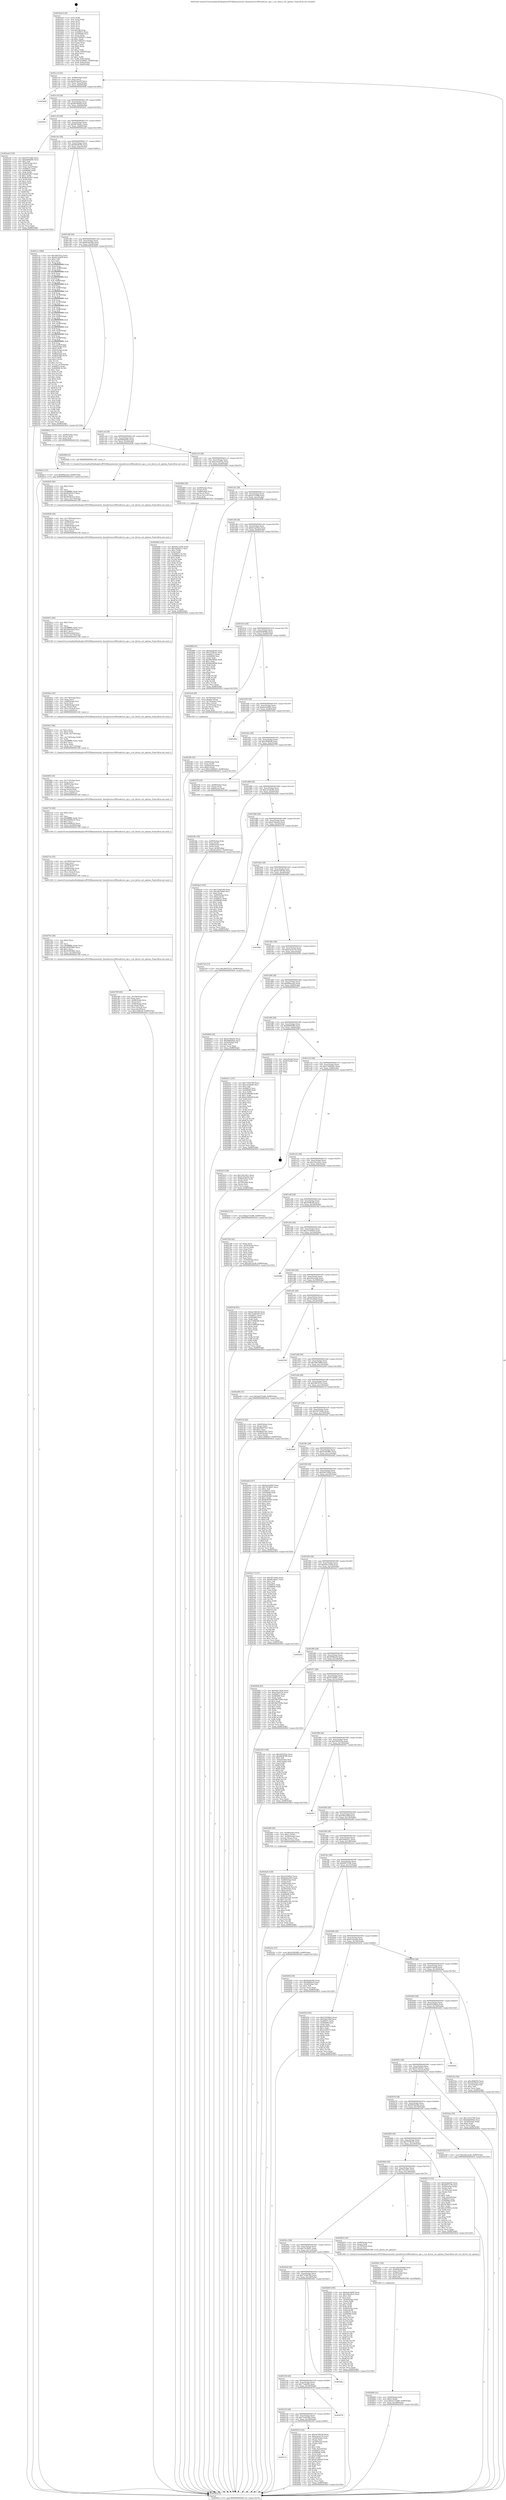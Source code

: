 digraph "0x401ba0" {
  label = "0x401ba0 (/mnt/c/Users/mathe/Desktop/tcc/POCII/binaries/extr_linuxdriverss390ciodevice_ops.c_ccw_device_set_options_Final-ollvm.out::main(0))"
  labelloc = "t"
  node[shape=record]

  Entry [label="",width=0.3,height=0.3,shape=circle,fillcolor=black,style=filled]
  "0x401c14" [label="{
     0x401c14 [32]\l
     | [instrs]\l
     &nbsp;&nbsp;0x401c14 \<+6\>: mov -0x98(%rbp),%eax\l
     &nbsp;&nbsp;0x401c1a \<+2\>: mov %eax,%ecx\l
     &nbsp;&nbsp;0x401c1c \<+6\>: sub $0x83efae95,%ecx\l
     &nbsp;&nbsp;0x401c22 \<+6\>: mov %eax,-0xac(%rbp)\l
     &nbsp;&nbsp;0x401c28 \<+6\>: mov %ecx,-0xb0(%rbp)\l
     &nbsp;&nbsp;0x401c2e \<+6\>: je 0000000000403000 \<main+0x1460\>\l
  }"]
  "0x403000" [label="{
     0x403000\l
  }", style=dashed]
  "0x401c34" [label="{
     0x401c34 [28]\l
     | [instrs]\l
     &nbsp;&nbsp;0x401c34 \<+5\>: jmp 0000000000401c39 \<main+0x99\>\l
     &nbsp;&nbsp;0x401c39 \<+6\>: mov -0xac(%rbp),%eax\l
     &nbsp;&nbsp;0x401c3f \<+5\>: sub $0x847fbbb4,%eax\l
     &nbsp;&nbsp;0x401c44 \<+6\>: mov %eax,-0xb4(%rbp)\l
     &nbsp;&nbsp;0x401c4a \<+6\>: je 0000000000402be1 \<main+0x1041\>\l
  }"]
  Exit [label="",width=0.3,height=0.3,shape=circle,fillcolor=black,style=filled,peripheries=2]
  "0x402be1" [label="{
     0x402be1\l
  }", style=dashed]
  "0x401c50" [label="{
     0x401c50 [28]\l
     | [instrs]\l
     &nbsp;&nbsp;0x401c50 \<+5\>: jmp 0000000000401c55 \<main+0xb5\>\l
     &nbsp;&nbsp;0x401c55 \<+6\>: mov -0xac(%rbp),%eax\l
     &nbsp;&nbsp;0x401c5b \<+5\>: sub $0x8674bdc1,%eax\l
     &nbsp;&nbsp;0x401c60 \<+6\>: mov %eax,-0xb8(%rbp)\l
     &nbsp;&nbsp;0x401c66 \<+6\>: je 0000000000402ea0 \<main+0x1300\>\l
  }"]
  "0x402bc3" [label="{
     0x402bc3 [15]\l
     | [instrs]\l
     &nbsp;&nbsp;0x402bc3 \<+10\>: movl $0xf09aeee4,-0x98(%rbp)\l
     &nbsp;&nbsp;0x402bcd \<+5\>: jmp 00000000004030c0 \<main+0x1520\>\l
  }"]
  "0x402ea0" [label="{
     0x402ea0 [159]\l
     | [instrs]\l
     &nbsp;&nbsp;0x402ea0 \<+5\>: mov $0x3971fe8e,%eax\l
     &nbsp;&nbsp;0x402ea5 \<+5\>: mov $0xfa895d0b,%ecx\l
     &nbsp;&nbsp;0x402eaa \<+2\>: mov $0x1,%dl\l
     &nbsp;&nbsp;0x402eac \<+7\>: mov -0x90(%rbp),%rsi\l
     &nbsp;&nbsp;0x402eb3 \<+2\>: mov (%rsi),%edi\l
     &nbsp;&nbsp;0x402eb5 \<+3\>: mov %edi,-0x2c(%rbp)\l
     &nbsp;&nbsp;0x402eb8 \<+7\>: mov 0x40607c,%edi\l
     &nbsp;&nbsp;0x402ebf \<+8\>: mov 0x406088,%r8d\l
     &nbsp;&nbsp;0x402ec7 \<+3\>: mov %edi,%r9d\l
     &nbsp;&nbsp;0x402eca \<+7\>: add $0x6ef5a857,%r9d\l
     &nbsp;&nbsp;0x402ed1 \<+4\>: sub $0x1,%r9d\l
     &nbsp;&nbsp;0x402ed5 \<+7\>: sub $0x6ef5a857,%r9d\l
     &nbsp;&nbsp;0x402edc \<+4\>: imul %r9d,%edi\l
     &nbsp;&nbsp;0x402ee0 \<+3\>: and $0x1,%edi\l
     &nbsp;&nbsp;0x402ee3 \<+3\>: cmp $0x0,%edi\l
     &nbsp;&nbsp;0x402ee6 \<+4\>: sete %r10b\l
     &nbsp;&nbsp;0x402eea \<+4\>: cmp $0xa,%r8d\l
     &nbsp;&nbsp;0x402eee \<+4\>: setl %r11b\l
     &nbsp;&nbsp;0x402ef2 \<+3\>: mov %r10b,%bl\l
     &nbsp;&nbsp;0x402ef5 \<+3\>: xor $0xff,%bl\l
     &nbsp;&nbsp;0x402ef8 \<+3\>: mov %r11b,%r14b\l
     &nbsp;&nbsp;0x402efb \<+4\>: xor $0xff,%r14b\l
     &nbsp;&nbsp;0x402eff \<+3\>: xor $0x1,%dl\l
     &nbsp;&nbsp;0x402f02 \<+3\>: mov %bl,%r15b\l
     &nbsp;&nbsp;0x402f05 \<+4\>: and $0xff,%r15b\l
     &nbsp;&nbsp;0x402f09 \<+3\>: and %dl,%r10b\l
     &nbsp;&nbsp;0x402f0c \<+3\>: mov %r14b,%r12b\l
     &nbsp;&nbsp;0x402f0f \<+4\>: and $0xff,%r12b\l
     &nbsp;&nbsp;0x402f13 \<+3\>: and %dl,%r11b\l
     &nbsp;&nbsp;0x402f16 \<+3\>: or %r10b,%r15b\l
     &nbsp;&nbsp;0x402f19 \<+3\>: or %r11b,%r12b\l
     &nbsp;&nbsp;0x402f1c \<+3\>: xor %r12b,%r15b\l
     &nbsp;&nbsp;0x402f1f \<+3\>: or %r14b,%bl\l
     &nbsp;&nbsp;0x402f22 \<+3\>: xor $0xff,%bl\l
     &nbsp;&nbsp;0x402f25 \<+3\>: or $0x1,%dl\l
     &nbsp;&nbsp;0x402f28 \<+2\>: and %dl,%bl\l
     &nbsp;&nbsp;0x402f2a \<+3\>: or %bl,%r15b\l
     &nbsp;&nbsp;0x402f2d \<+4\>: test $0x1,%r15b\l
     &nbsp;&nbsp;0x402f31 \<+3\>: cmovne %ecx,%eax\l
     &nbsp;&nbsp;0x402f34 \<+6\>: mov %eax,-0x98(%rbp)\l
     &nbsp;&nbsp;0x402f3a \<+5\>: jmp 00000000004030c0 \<main+0x1520\>\l
  }"]
  "0x401c6c" [label="{
     0x401c6c [28]\l
     | [instrs]\l
     &nbsp;&nbsp;0x401c6c \<+5\>: jmp 0000000000401c71 \<main+0xd1\>\l
     &nbsp;&nbsp;0x401c71 \<+6\>: mov -0xac(%rbp),%eax\l
     &nbsp;&nbsp;0x401c77 \<+5\>: sub $0x89cf679b,%eax\l
     &nbsp;&nbsp;0x401c7c \<+6\>: mov %eax,-0xbc(%rbp)\l
     &nbsp;&nbsp;0x401c82 \<+6\>: je 00000000004021cc \<main+0x62c\>\l
  }"]
  "0x4029d0" [label="{
     0x4029d0 [142]\l
     | [instrs]\l
     &nbsp;&nbsp;0x4029d0 \<+5\>: mov $0x44e13204,%edx\l
     &nbsp;&nbsp;0x4029d5 \<+5\>: mov $0x5ab83cc1,%esi\l
     &nbsp;&nbsp;0x4029da \<+3\>: mov $0x1,%r8b\l
     &nbsp;&nbsp;0x4029dd \<+3\>: xor %r9d,%r9d\l
     &nbsp;&nbsp;0x4029e0 \<+8\>: mov 0x40607c,%r10d\l
     &nbsp;&nbsp;0x4029e8 \<+8\>: mov 0x406088,%r11d\l
     &nbsp;&nbsp;0x4029f0 \<+4\>: sub $0x1,%r9d\l
     &nbsp;&nbsp;0x4029f4 \<+3\>: mov %r10d,%ebx\l
     &nbsp;&nbsp;0x4029f7 \<+3\>: add %r9d,%ebx\l
     &nbsp;&nbsp;0x4029fa \<+4\>: imul %ebx,%r10d\l
     &nbsp;&nbsp;0x4029fe \<+4\>: and $0x1,%r10d\l
     &nbsp;&nbsp;0x402a02 \<+4\>: cmp $0x0,%r10d\l
     &nbsp;&nbsp;0x402a06 \<+4\>: sete %r14b\l
     &nbsp;&nbsp;0x402a0a \<+4\>: cmp $0xa,%r11d\l
     &nbsp;&nbsp;0x402a0e \<+4\>: setl %r15b\l
     &nbsp;&nbsp;0x402a12 \<+3\>: mov %r14b,%r12b\l
     &nbsp;&nbsp;0x402a15 \<+4\>: xor $0xff,%r12b\l
     &nbsp;&nbsp;0x402a19 \<+3\>: mov %r15b,%r13b\l
     &nbsp;&nbsp;0x402a1c \<+4\>: xor $0xff,%r13b\l
     &nbsp;&nbsp;0x402a20 \<+4\>: xor $0x1,%r8b\l
     &nbsp;&nbsp;0x402a24 \<+3\>: mov %r12b,%al\l
     &nbsp;&nbsp;0x402a27 \<+2\>: and $0xff,%al\l
     &nbsp;&nbsp;0x402a29 \<+3\>: and %r8b,%r14b\l
     &nbsp;&nbsp;0x402a2c \<+3\>: mov %r13b,%cl\l
     &nbsp;&nbsp;0x402a2f \<+3\>: and $0xff,%cl\l
     &nbsp;&nbsp;0x402a32 \<+3\>: and %r8b,%r15b\l
     &nbsp;&nbsp;0x402a35 \<+3\>: or %r14b,%al\l
     &nbsp;&nbsp;0x402a38 \<+3\>: or %r15b,%cl\l
     &nbsp;&nbsp;0x402a3b \<+2\>: xor %cl,%al\l
     &nbsp;&nbsp;0x402a3d \<+3\>: or %r13b,%r12b\l
     &nbsp;&nbsp;0x402a40 \<+4\>: xor $0xff,%r12b\l
     &nbsp;&nbsp;0x402a44 \<+4\>: or $0x1,%r8b\l
     &nbsp;&nbsp;0x402a48 \<+3\>: and %r8b,%r12b\l
     &nbsp;&nbsp;0x402a4b \<+3\>: or %r12b,%al\l
     &nbsp;&nbsp;0x402a4e \<+2\>: test $0x1,%al\l
     &nbsp;&nbsp;0x402a50 \<+3\>: cmovne %esi,%edx\l
     &nbsp;&nbsp;0x402a53 \<+6\>: mov %edx,-0x98(%rbp)\l
     &nbsp;&nbsp;0x402a59 \<+5\>: jmp 00000000004030c0 \<main+0x1520\>\l
  }"]
  "0x4021cc" [label="{
     0x4021cc [366]\l
     | [instrs]\l
     &nbsp;&nbsp;0x4021cc \<+5\>: mov $0x5461f22a,%eax\l
     &nbsp;&nbsp;0x4021d1 \<+5\>: mov $0x6214ab5f,%ecx\l
     &nbsp;&nbsp;0x4021d6 \<+2\>: mov $0x1,%dl\l
     &nbsp;&nbsp;0x4021d8 \<+2\>: xor %esi,%esi\l
     &nbsp;&nbsp;0x4021da \<+3\>: mov %rsp,%rdi\l
     &nbsp;&nbsp;0x4021dd \<+4\>: add $0xfffffffffffffff0,%rdi\l
     &nbsp;&nbsp;0x4021e1 \<+3\>: mov %rdi,%rsp\l
     &nbsp;&nbsp;0x4021e4 \<+7\>: mov %rdi,-0x90(%rbp)\l
     &nbsp;&nbsp;0x4021eb \<+3\>: mov %rsp,%rdi\l
     &nbsp;&nbsp;0x4021ee \<+4\>: add $0xfffffffffffffff0,%rdi\l
     &nbsp;&nbsp;0x4021f2 \<+3\>: mov %rdi,%rsp\l
     &nbsp;&nbsp;0x4021f5 \<+3\>: mov %rsp,%r8\l
     &nbsp;&nbsp;0x4021f8 \<+4\>: add $0xfffffffffffffff0,%r8\l
     &nbsp;&nbsp;0x4021fc \<+3\>: mov %r8,%rsp\l
     &nbsp;&nbsp;0x4021ff \<+7\>: mov %r8,-0x88(%rbp)\l
     &nbsp;&nbsp;0x402206 \<+3\>: mov %rsp,%r8\l
     &nbsp;&nbsp;0x402209 \<+4\>: add $0xfffffffffffffff0,%r8\l
     &nbsp;&nbsp;0x40220d \<+3\>: mov %r8,%rsp\l
     &nbsp;&nbsp;0x402210 \<+4\>: mov %r8,-0x80(%rbp)\l
     &nbsp;&nbsp;0x402214 \<+3\>: mov %rsp,%r8\l
     &nbsp;&nbsp;0x402217 \<+4\>: add $0xfffffffffffffff0,%r8\l
     &nbsp;&nbsp;0x40221b \<+3\>: mov %r8,%rsp\l
     &nbsp;&nbsp;0x40221e \<+4\>: mov %r8,-0x78(%rbp)\l
     &nbsp;&nbsp;0x402222 \<+3\>: mov %rsp,%r8\l
     &nbsp;&nbsp;0x402225 \<+4\>: add $0xfffffffffffffff0,%r8\l
     &nbsp;&nbsp;0x402229 \<+3\>: mov %r8,%rsp\l
     &nbsp;&nbsp;0x40222c \<+4\>: mov %r8,-0x70(%rbp)\l
     &nbsp;&nbsp;0x402230 \<+3\>: mov %rsp,%r8\l
     &nbsp;&nbsp;0x402233 \<+4\>: add $0xfffffffffffffff0,%r8\l
     &nbsp;&nbsp;0x402237 \<+3\>: mov %r8,%rsp\l
     &nbsp;&nbsp;0x40223a \<+4\>: mov %r8,-0x68(%rbp)\l
     &nbsp;&nbsp;0x40223e \<+3\>: mov %rsp,%r8\l
     &nbsp;&nbsp;0x402241 \<+4\>: add $0xfffffffffffffff0,%r8\l
     &nbsp;&nbsp;0x402245 \<+3\>: mov %r8,%rsp\l
     &nbsp;&nbsp;0x402248 \<+4\>: mov %r8,-0x60(%rbp)\l
     &nbsp;&nbsp;0x40224c \<+3\>: mov %rsp,%r8\l
     &nbsp;&nbsp;0x40224f \<+4\>: add $0xfffffffffffffff0,%r8\l
     &nbsp;&nbsp;0x402253 \<+3\>: mov %r8,%rsp\l
     &nbsp;&nbsp;0x402256 \<+4\>: mov %r8,-0x58(%rbp)\l
     &nbsp;&nbsp;0x40225a \<+3\>: mov %rsp,%r8\l
     &nbsp;&nbsp;0x40225d \<+4\>: add $0xfffffffffffffff0,%r8\l
     &nbsp;&nbsp;0x402261 \<+3\>: mov %r8,%rsp\l
     &nbsp;&nbsp;0x402264 \<+4\>: mov %r8,-0x50(%rbp)\l
     &nbsp;&nbsp;0x402268 \<+3\>: mov %rsp,%r8\l
     &nbsp;&nbsp;0x40226b \<+4\>: add $0xfffffffffffffff0,%r8\l
     &nbsp;&nbsp;0x40226f \<+3\>: mov %r8,%rsp\l
     &nbsp;&nbsp;0x402272 \<+4\>: mov %r8,-0x48(%rbp)\l
     &nbsp;&nbsp;0x402276 \<+3\>: mov %rsp,%r8\l
     &nbsp;&nbsp;0x402279 \<+4\>: add $0xfffffffffffffff0,%r8\l
     &nbsp;&nbsp;0x40227d \<+3\>: mov %r8,%rsp\l
     &nbsp;&nbsp;0x402280 \<+4\>: mov %r8,-0x40(%rbp)\l
     &nbsp;&nbsp;0x402284 \<+7\>: mov -0x90(%rbp),%r8\l
     &nbsp;&nbsp;0x40228b \<+7\>: movl $0x0,(%r8)\l
     &nbsp;&nbsp;0x402292 \<+7\>: mov -0x9c(%rbp),%r9d\l
     &nbsp;&nbsp;0x402299 \<+3\>: mov %r9d,(%rdi)\l
     &nbsp;&nbsp;0x40229c \<+7\>: mov -0x88(%rbp),%r8\l
     &nbsp;&nbsp;0x4022a3 \<+7\>: mov -0xa8(%rbp),%r10\l
     &nbsp;&nbsp;0x4022aa \<+3\>: mov %r10,(%r8)\l
     &nbsp;&nbsp;0x4022ad \<+3\>: cmpl $0x2,(%rdi)\l
     &nbsp;&nbsp;0x4022b0 \<+4\>: setne %r11b\l
     &nbsp;&nbsp;0x4022b4 \<+4\>: and $0x1,%r11b\l
     &nbsp;&nbsp;0x4022b8 \<+4\>: mov %r11b,-0x35(%rbp)\l
     &nbsp;&nbsp;0x4022bc \<+7\>: mov 0x40607c,%ebx\l
     &nbsp;&nbsp;0x4022c3 \<+8\>: mov 0x406088,%r14d\l
     &nbsp;&nbsp;0x4022cb \<+3\>: sub $0x1,%esi\l
     &nbsp;&nbsp;0x4022ce \<+3\>: mov %ebx,%r15d\l
     &nbsp;&nbsp;0x4022d1 \<+3\>: add %esi,%r15d\l
     &nbsp;&nbsp;0x4022d4 \<+4\>: imul %r15d,%ebx\l
     &nbsp;&nbsp;0x4022d8 \<+3\>: and $0x1,%ebx\l
     &nbsp;&nbsp;0x4022db \<+3\>: cmp $0x0,%ebx\l
     &nbsp;&nbsp;0x4022de \<+4\>: sete %r11b\l
     &nbsp;&nbsp;0x4022e2 \<+4\>: cmp $0xa,%r14d\l
     &nbsp;&nbsp;0x4022e6 \<+4\>: setl %r12b\l
     &nbsp;&nbsp;0x4022ea \<+3\>: mov %r11b,%r13b\l
     &nbsp;&nbsp;0x4022ed \<+4\>: xor $0xff,%r13b\l
     &nbsp;&nbsp;0x4022f1 \<+3\>: mov %r12b,%sil\l
     &nbsp;&nbsp;0x4022f4 \<+4\>: xor $0xff,%sil\l
     &nbsp;&nbsp;0x4022f8 \<+3\>: xor $0x0,%dl\l
     &nbsp;&nbsp;0x4022fb \<+3\>: mov %r13b,%dil\l
     &nbsp;&nbsp;0x4022fe \<+4\>: and $0x0,%dil\l
     &nbsp;&nbsp;0x402302 \<+3\>: and %dl,%r11b\l
     &nbsp;&nbsp;0x402305 \<+3\>: mov %sil,%r8b\l
     &nbsp;&nbsp;0x402308 \<+4\>: and $0x0,%r8b\l
     &nbsp;&nbsp;0x40230c \<+3\>: and %dl,%r12b\l
     &nbsp;&nbsp;0x40230f \<+3\>: or %r11b,%dil\l
     &nbsp;&nbsp;0x402312 \<+3\>: or %r12b,%r8b\l
     &nbsp;&nbsp;0x402315 \<+3\>: xor %r8b,%dil\l
     &nbsp;&nbsp;0x402318 \<+3\>: or %sil,%r13b\l
     &nbsp;&nbsp;0x40231b \<+4\>: xor $0xff,%r13b\l
     &nbsp;&nbsp;0x40231f \<+3\>: or $0x0,%dl\l
     &nbsp;&nbsp;0x402322 \<+3\>: and %dl,%r13b\l
     &nbsp;&nbsp;0x402325 \<+3\>: or %r13b,%dil\l
     &nbsp;&nbsp;0x402328 \<+4\>: test $0x1,%dil\l
     &nbsp;&nbsp;0x40232c \<+3\>: cmovne %ecx,%eax\l
     &nbsp;&nbsp;0x40232f \<+6\>: mov %eax,-0x98(%rbp)\l
     &nbsp;&nbsp;0x402335 \<+5\>: jmp 00000000004030c0 \<main+0x1520\>\l
  }"]
  "0x401c88" [label="{
     0x401c88 [28]\l
     | [instrs]\l
     &nbsp;&nbsp;0x401c88 \<+5\>: jmp 0000000000401c8d \<main+0xed\>\l
     &nbsp;&nbsp;0x401c8d \<+6\>: mov -0xac(%rbp),%eax\l
     &nbsp;&nbsp;0x401c93 \<+5\>: sub $0x8ec8c82b,%eax\l
     &nbsp;&nbsp;0x401c98 \<+6\>: mov %eax,-0xc0(%rbp)\l
     &nbsp;&nbsp;0x401c9e \<+6\>: je 0000000000402bb4 \<main+0x1014\>\l
  }"]
  "0x402849" [label="{
     0x402849 [31]\l
     | [instrs]\l
     &nbsp;&nbsp;0x402849 \<+4\>: mov -0x40(%rbp),%rdi\l
     &nbsp;&nbsp;0x40284d \<+6\>: movl $0x0,(%rdi)\l
     &nbsp;&nbsp;0x402853 \<+10\>: movl $0xa27334f8,-0x98(%rbp)\l
     &nbsp;&nbsp;0x40285d \<+6\>: mov %eax,-0x188(%rbp)\l
     &nbsp;&nbsp;0x402863 \<+5\>: jmp 00000000004030c0 \<main+0x1520\>\l
  }"]
  "0x402bb4" [label="{
     0x402bb4 [15]\l
     | [instrs]\l
     &nbsp;&nbsp;0x402bb4 \<+4\>: mov -0x68(%rbp),%rax\l
     &nbsp;&nbsp;0x402bb8 \<+3\>: mov (%rax),%rax\l
     &nbsp;&nbsp;0x402bbb \<+3\>: mov %rax,%rdi\l
     &nbsp;&nbsp;0x402bbe \<+5\>: call 0000000000401030 \<free@plt\>\l
     | [calls]\l
     &nbsp;&nbsp;0x401030 \{1\} (unknown)\l
  }"]
  "0x401ca4" [label="{
     0x401ca4 [28]\l
     | [instrs]\l
     &nbsp;&nbsp;0x401ca4 \<+5\>: jmp 0000000000401ca9 \<main+0x109\>\l
     &nbsp;&nbsp;0x401ca9 \<+6\>: mov -0xac(%rbp),%eax\l
     &nbsp;&nbsp;0x401caf \<+5\>: sub $0x9d6debbe,%eax\l
     &nbsp;&nbsp;0x401cb4 \<+6\>: mov %eax,-0xc4(%rbp)\l
     &nbsp;&nbsp;0x401cba \<+6\>: je 000000000040262b \<main+0xa8b\>\l
  }"]
  "0x40282c" [label="{
     0x40282c [29]\l
     | [instrs]\l
     &nbsp;&nbsp;0x40282c \<+10\>: movabs $0x4040b6,%rdi\l
     &nbsp;&nbsp;0x402836 \<+4\>: mov -0x48(%rbp),%rsi\l
     &nbsp;&nbsp;0x40283a \<+2\>: mov %eax,(%rsi)\l
     &nbsp;&nbsp;0x40283c \<+4\>: mov -0x48(%rbp),%rsi\l
     &nbsp;&nbsp;0x402840 \<+2\>: mov (%rsi),%esi\l
     &nbsp;&nbsp;0x402842 \<+2\>: mov $0x0,%al\l
     &nbsp;&nbsp;0x402844 \<+5\>: call 0000000000401040 \<printf@plt\>\l
     | [calls]\l
     &nbsp;&nbsp;0x401040 \{1\} (unknown)\l
  }"]
  "0x40262b" [label="{
     0x40262b [5]\l
     | [instrs]\l
     &nbsp;&nbsp;0x40262b \<+5\>: call 0000000000401160 \<next_i\>\l
     | [calls]\l
     &nbsp;&nbsp;0x401160 \{1\} (/mnt/c/Users/mathe/Desktop/tcc/POCII/binaries/extr_linuxdriverss390ciodevice_ops.c_ccw_device_set_options_Final-ollvm.out::next_i)\l
  }"]
  "0x401cc0" [label="{
     0x401cc0 [28]\l
     | [instrs]\l
     &nbsp;&nbsp;0x401cc0 \<+5\>: jmp 0000000000401cc5 \<main+0x125\>\l
     &nbsp;&nbsp;0x401cc5 \<+6\>: mov -0xac(%rbp),%eax\l
     &nbsp;&nbsp;0x401ccb \<+5\>: sub $0xa10ed33a,%eax\l
     &nbsp;&nbsp;0x401cd0 \<+6\>: mov %eax,-0xc8(%rbp)\l
     &nbsp;&nbsp;0x401cd6 \<+6\>: je 00000000004029b6 \<main+0xe16\>\l
  }"]
  "0x402789" [label="{
     0x402789 [45]\l
     | [instrs]\l
     &nbsp;&nbsp;0x402789 \<+6\>: mov -0x184(%rbp),%ecx\l
     &nbsp;&nbsp;0x40278f \<+3\>: imul %eax,%ecx\l
     &nbsp;&nbsp;0x402792 \<+4\>: mov -0x68(%rbp),%rsi\l
     &nbsp;&nbsp;0x402796 \<+3\>: mov (%rsi),%rsi\l
     &nbsp;&nbsp;0x402799 \<+4\>: mov -0x60(%rbp),%rdi\l
     &nbsp;&nbsp;0x40279d \<+3\>: movslq (%rdi),%rdi\l
     &nbsp;&nbsp;0x4027a0 \<+4\>: mov (%rsi,%rdi,8),%rsi\l
     &nbsp;&nbsp;0x4027a4 \<+3\>: mov %ecx,0x10(%rsi)\l
     &nbsp;&nbsp;0x4027a7 \<+10\>: movl $0x1f2f6cd0,-0x98(%rbp)\l
     &nbsp;&nbsp;0x4027b1 \<+5\>: jmp 00000000004030c0 \<main+0x1520\>\l
  }"]
  "0x4029b6" [label="{
     0x4029b6 [26]\l
     | [instrs]\l
     &nbsp;&nbsp;0x4029b6 \<+4\>: mov -0x68(%rbp),%rax\l
     &nbsp;&nbsp;0x4029ba \<+3\>: mov (%rax),%rax\l
     &nbsp;&nbsp;0x4029bd \<+4\>: mov -0x40(%rbp),%rcx\l
     &nbsp;&nbsp;0x4029c1 \<+3\>: movslq (%rcx),%rcx\l
     &nbsp;&nbsp;0x4029c4 \<+4\>: mov (%rax,%rcx,8),%rax\l
     &nbsp;&nbsp;0x4029c8 \<+3\>: mov %rax,%rdi\l
     &nbsp;&nbsp;0x4029cb \<+5\>: call 0000000000401030 \<free@plt\>\l
     | [calls]\l
     &nbsp;&nbsp;0x401030 \{1\} (unknown)\l
  }"]
  "0x401cdc" [label="{
     0x401cdc [28]\l
     | [instrs]\l
     &nbsp;&nbsp;0x401cdc \<+5\>: jmp 0000000000401ce1 \<main+0x141\>\l
     &nbsp;&nbsp;0x401ce1 \<+6\>: mov -0xac(%rbp),%eax\l
     &nbsp;&nbsp;0x401ce7 \<+5\>: sub $0xa27334f8,%eax\l
     &nbsp;&nbsp;0x401cec \<+6\>: mov %eax,-0xcc(%rbp)\l
     &nbsp;&nbsp;0x401cf2 \<+6\>: je 0000000000402868 \<main+0xcc8\>\l
  }"]
  "0x402761" [label="{
     0x402761 [40]\l
     | [instrs]\l
     &nbsp;&nbsp;0x402761 \<+5\>: mov $0x2,%ecx\l
     &nbsp;&nbsp;0x402766 \<+1\>: cltd\l
     &nbsp;&nbsp;0x402767 \<+2\>: idiv %ecx\l
     &nbsp;&nbsp;0x402769 \<+6\>: imul $0xfffffffe,%edx,%ecx\l
     &nbsp;&nbsp;0x40276f \<+6\>: add $0x50583962,%ecx\l
     &nbsp;&nbsp;0x402775 \<+3\>: add $0x1,%ecx\l
     &nbsp;&nbsp;0x402778 \<+6\>: sub $0x50583962,%ecx\l
     &nbsp;&nbsp;0x40277e \<+6\>: mov %ecx,-0x184(%rbp)\l
     &nbsp;&nbsp;0x402784 \<+5\>: call 0000000000401160 \<next_i\>\l
     | [calls]\l
     &nbsp;&nbsp;0x401160 \{1\} (/mnt/c/Users/mathe/Desktop/tcc/POCII/binaries/extr_linuxdriverss390ciodevice_ops.c_ccw_device_set_options_Final-ollvm.out::next_i)\l
  }"]
  "0x402868" [label="{
     0x402868 [91]\l
     | [instrs]\l
     &nbsp;&nbsp;0x402868 \<+5\>: mov $0x83efae95,%eax\l
     &nbsp;&nbsp;0x40286d \<+5\>: mov $0x707fbcd1,%ecx\l
     &nbsp;&nbsp;0x402872 \<+7\>: mov 0x40607c,%edx\l
     &nbsp;&nbsp;0x402879 \<+7\>: mov 0x406088,%esi\l
     &nbsp;&nbsp;0x402880 \<+2\>: mov %edx,%edi\l
     &nbsp;&nbsp;0x402882 \<+6\>: sub $0x89e060bb,%edi\l
     &nbsp;&nbsp;0x402888 \<+3\>: sub $0x1,%edi\l
     &nbsp;&nbsp;0x40288b \<+6\>: add $0x89e060bb,%edi\l
     &nbsp;&nbsp;0x402891 \<+3\>: imul %edi,%edx\l
     &nbsp;&nbsp;0x402894 \<+3\>: and $0x1,%edx\l
     &nbsp;&nbsp;0x402897 \<+3\>: cmp $0x0,%edx\l
     &nbsp;&nbsp;0x40289a \<+4\>: sete %r8b\l
     &nbsp;&nbsp;0x40289e \<+3\>: cmp $0xa,%esi\l
     &nbsp;&nbsp;0x4028a1 \<+4\>: setl %r9b\l
     &nbsp;&nbsp;0x4028a5 \<+3\>: mov %r8b,%r10b\l
     &nbsp;&nbsp;0x4028a8 \<+3\>: and %r9b,%r10b\l
     &nbsp;&nbsp;0x4028ab \<+3\>: xor %r9b,%r8b\l
     &nbsp;&nbsp;0x4028ae \<+3\>: or %r8b,%r10b\l
     &nbsp;&nbsp;0x4028b1 \<+4\>: test $0x1,%r10b\l
     &nbsp;&nbsp;0x4028b5 \<+3\>: cmovne %ecx,%eax\l
     &nbsp;&nbsp;0x4028b8 \<+6\>: mov %eax,-0x98(%rbp)\l
     &nbsp;&nbsp;0x4028be \<+5\>: jmp 00000000004030c0 \<main+0x1520\>\l
  }"]
  "0x401cf8" [label="{
     0x401cf8 [28]\l
     | [instrs]\l
     &nbsp;&nbsp;0x401cf8 \<+5\>: jmp 0000000000401cfd \<main+0x15d\>\l
     &nbsp;&nbsp;0x401cfd \<+6\>: mov -0xac(%rbp),%eax\l
     &nbsp;&nbsp;0x401d03 \<+5\>: sub $0xb3a2d16a,%eax\l
     &nbsp;&nbsp;0x401d08 \<+6\>: mov %eax,-0xd0(%rbp)\l
     &nbsp;&nbsp;0x401d0e \<+6\>: je 0000000000402c6a \<main+0x10ca\>\l
  }"]
  "0x40273e" [label="{
     0x40273e [35]\l
     | [instrs]\l
     &nbsp;&nbsp;0x40273e \<+6\>: mov -0x180(%rbp),%ecx\l
     &nbsp;&nbsp;0x402744 \<+3\>: imul %eax,%ecx\l
     &nbsp;&nbsp;0x402747 \<+4\>: mov -0x68(%rbp),%rsi\l
     &nbsp;&nbsp;0x40274b \<+3\>: mov (%rsi),%rsi\l
     &nbsp;&nbsp;0x40274e \<+4\>: mov -0x60(%rbp),%rdi\l
     &nbsp;&nbsp;0x402752 \<+3\>: movslq (%rdi),%rdi\l
     &nbsp;&nbsp;0x402755 \<+4\>: mov (%rsi,%rdi,8),%rsi\l
     &nbsp;&nbsp;0x402759 \<+3\>: mov %ecx,0xc(%rsi)\l
     &nbsp;&nbsp;0x40275c \<+5\>: call 0000000000401160 \<next_i\>\l
     | [calls]\l
     &nbsp;&nbsp;0x401160 \{1\} (/mnt/c/Users/mathe/Desktop/tcc/POCII/binaries/extr_linuxdriverss390ciodevice_ops.c_ccw_device_set_options_Final-ollvm.out::next_i)\l
  }"]
  "0x402c6a" [label="{
     0x402c6a\l
  }", style=dashed]
  "0x401d14" [label="{
     0x401d14 [28]\l
     | [instrs]\l
     &nbsp;&nbsp;0x401d14 \<+5\>: jmp 0000000000401d19 \<main+0x179\>\l
     &nbsp;&nbsp;0x401d19 \<+6\>: mov -0xac(%rbp),%eax\l
     &nbsp;&nbsp;0x401d1f \<+5\>: sub $0xb9a600bb,%eax\l
     &nbsp;&nbsp;0x401d24 \<+6\>: mov %eax,-0xd4(%rbp)\l
     &nbsp;&nbsp;0x401d2a \<+6\>: je 00000000004023c8 \<main+0x828\>\l
  }"]
  "0x402716" [label="{
     0x402716 [40]\l
     | [instrs]\l
     &nbsp;&nbsp;0x402716 \<+5\>: mov $0x2,%ecx\l
     &nbsp;&nbsp;0x40271b \<+1\>: cltd\l
     &nbsp;&nbsp;0x40271c \<+2\>: idiv %ecx\l
     &nbsp;&nbsp;0x40271e \<+6\>: imul $0xfffffffe,%edx,%ecx\l
     &nbsp;&nbsp;0x402724 \<+6\>: add $0x2dd48e35,%ecx\l
     &nbsp;&nbsp;0x40272a \<+3\>: add $0x1,%ecx\l
     &nbsp;&nbsp;0x40272d \<+6\>: sub $0x2dd48e35,%ecx\l
     &nbsp;&nbsp;0x402733 \<+6\>: mov %ecx,-0x180(%rbp)\l
     &nbsp;&nbsp;0x402739 \<+5\>: call 0000000000401160 \<next_i\>\l
     | [calls]\l
     &nbsp;&nbsp;0x401160 \{1\} (/mnt/c/Users/mathe/Desktop/tcc/POCII/binaries/extr_linuxdriverss390ciodevice_ops.c_ccw_device_set_options_Final-ollvm.out::next_i)\l
  }"]
  "0x4023c8" [label="{
     0x4023c8 [40]\l
     | [instrs]\l
     &nbsp;&nbsp;0x4023c8 \<+4\>: mov -0x78(%rbp),%rax\l
     &nbsp;&nbsp;0x4023cc \<+7\>: movq $0x64,(%rax)\l
     &nbsp;&nbsp;0x4023d3 \<+4\>: mov -0x70(%rbp),%rax\l
     &nbsp;&nbsp;0x4023d7 \<+6\>: movl $0x1,(%rax)\l
     &nbsp;&nbsp;0x4023dd \<+4\>: mov -0x70(%rbp),%rax\l
     &nbsp;&nbsp;0x4023e1 \<+3\>: movslq (%rax),%rax\l
     &nbsp;&nbsp;0x4023e4 \<+4\>: shl $0x3,%rax\l
     &nbsp;&nbsp;0x4023e8 \<+3\>: mov %rax,%rdi\l
     &nbsp;&nbsp;0x4023eb \<+5\>: call 0000000000401050 \<malloc@plt\>\l
     | [calls]\l
     &nbsp;&nbsp;0x401050 \{1\} (unknown)\l
  }"]
  "0x401d30" [label="{
     0x401d30 [28]\l
     | [instrs]\l
     &nbsp;&nbsp;0x401d30 \<+5\>: jmp 0000000000401d35 \<main+0x195\>\l
     &nbsp;&nbsp;0x401d35 \<+6\>: mov -0xac(%rbp),%eax\l
     &nbsp;&nbsp;0x401d3b \<+5\>: sub $0xba4cb995,%eax\l
     &nbsp;&nbsp;0x401d40 \<+6\>: mov %eax,-0xd8(%rbp)\l
     &nbsp;&nbsp;0x401d46 \<+6\>: je 000000000040304e \<main+0x14ae\>\l
  }"]
  "0x4026f3" [label="{
     0x4026f3 [35]\l
     | [instrs]\l
     &nbsp;&nbsp;0x4026f3 \<+6\>: mov -0x17c(%rbp),%ecx\l
     &nbsp;&nbsp;0x4026f9 \<+3\>: imul %eax,%ecx\l
     &nbsp;&nbsp;0x4026fc \<+4\>: mov -0x68(%rbp),%rsi\l
     &nbsp;&nbsp;0x402700 \<+3\>: mov (%rsi),%rsi\l
     &nbsp;&nbsp;0x402703 \<+4\>: mov -0x60(%rbp),%rdi\l
     &nbsp;&nbsp;0x402707 \<+3\>: movslq (%rdi),%rdi\l
     &nbsp;&nbsp;0x40270a \<+4\>: mov (%rsi,%rdi,8),%rsi\l
     &nbsp;&nbsp;0x40270e \<+3\>: mov %ecx,0x8(%rsi)\l
     &nbsp;&nbsp;0x402711 \<+5\>: call 0000000000401160 \<next_i\>\l
     | [calls]\l
     &nbsp;&nbsp;0x401160 \{1\} (/mnt/c/Users/mathe/Desktop/tcc/POCII/binaries/extr_linuxdriverss390ciodevice_ops.c_ccw_device_set_options_Final-ollvm.out::next_i)\l
  }"]
  "0x40304e" [label="{
     0x40304e\l
  }", style=dashed]
  "0x401d4c" [label="{
     0x401d4c [28]\l
     | [instrs]\l
     &nbsp;&nbsp;0x401d4c \<+5\>: jmp 0000000000401d51 \<main+0x1b1\>\l
     &nbsp;&nbsp;0x401d51 \<+6\>: mov -0xac(%rbp),%eax\l
     &nbsp;&nbsp;0x401d57 \<+5\>: sub $0xc8fdf246,%eax\l
     &nbsp;&nbsp;0x401d5c \<+6\>: mov %eax,-0xdc(%rbp)\l
     &nbsp;&nbsp;0x401d62 \<+6\>: je 0000000000402379 \<main+0x7d9\>\l
  }"]
  "0x4026c5" [label="{
     0x4026c5 [46]\l
     | [instrs]\l
     &nbsp;&nbsp;0x4026c5 \<+2\>: xor %ecx,%ecx\l
     &nbsp;&nbsp;0x4026c7 \<+5\>: mov $0x2,%edx\l
     &nbsp;&nbsp;0x4026cc \<+6\>: mov %edx,-0x178(%rbp)\l
     &nbsp;&nbsp;0x4026d2 \<+1\>: cltd\l
     &nbsp;&nbsp;0x4026d3 \<+7\>: mov -0x178(%rbp),%r8d\l
     &nbsp;&nbsp;0x4026da \<+3\>: idiv %r8d\l
     &nbsp;&nbsp;0x4026dd \<+6\>: imul $0xfffffffe,%edx,%edx\l
     &nbsp;&nbsp;0x4026e3 \<+3\>: sub $0x1,%ecx\l
     &nbsp;&nbsp;0x4026e6 \<+2\>: sub %ecx,%edx\l
     &nbsp;&nbsp;0x4026e8 \<+6\>: mov %edx,-0x17c(%rbp)\l
     &nbsp;&nbsp;0x4026ee \<+5\>: call 0000000000401160 \<next_i\>\l
     | [calls]\l
     &nbsp;&nbsp;0x401160 \{1\} (/mnt/c/Users/mathe/Desktop/tcc/POCII/binaries/extr_linuxdriverss390ciodevice_ops.c_ccw_device_set_options_Final-ollvm.out::next_i)\l
  }"]
  "0x402379" [label="{
     0x402379 [19]\l
     | [instrs]\l
     &nbsp;&nbsp;0x402379 \<+7\>: mov -0x88(%rbp),%rax\l
     &nbsp;&nbsp;0x402380 \<+3\>: mov (%rax),%rax\l
     &nbsp;&nbsp;0x402383 \<+4\>: mov 0x8(%rax),%rdi\l
     &nbsp;&nbsp;0x402387 \<+5\>: call 0000000000401060 \<atoi@plt\>\l
     | [calls]\l
     &nbsp;&nbsp;0x401060 \{1\} (unknown)\l
  }"]
  "0x401d68" [label="{
     0x401d68 [28]\l
     | [instrs]\l
     &nbsp;&nbsp;0x401d68 \<+5\>: jmp 0000000000401d6d \<main+0x1cd\>\l
     &nbsp;&nbsp;0x401d6d \<+6\>: mov -0xac(%rbp),%eax\l
     &nbsp;&nbsp;0x401d73 \<+5\>: sub $0xce2c6a9d,%eax\l
     &nbsp;&nbsp;0x401d78 \<+6\>: mov %eax,-0xe0(%rbp)\l
     &nbsp;&nbsp;0x401d7e \<+6\>: je 0000000000402da4 \<main+0x1204\>\l
  }"]
  "0x4026a2" [label="{
     0x4026a2 [35]\l
     | [instrs]\l
     &nbsp;&nbsp;0x4026a2 \<+6\>: mov -0x174(%rbp),%ecx\l
     &nbsp;&nbsp;0x4026a8 \<+3\>: imul %eax,%ecx\l
     &nbsp;&nbsp;0x4026ab \<+4\>: mov -0x68(%rbp),%rsi\l
     &nbsp;&nbsp;0x4026af \<+3\>: mov (%rsi),%rsi\l
     &nbsp;&nbsp;0x4026b2 \<+4\>: mov -0x60(%rbp),%rdi\l
     &nbsp;&nbsp;0x4026b6 \<+3\>: movslq (%rdi),%rdi\l
     &nbsp;&nbsp;0x4026b9 \<+4\>: mov (%rsi,%rdi,8),%rsi\l
     &nbsp;&nbsp;0x4026bd \<+3\>: mov %ecx,0x4(%rsi)\l
     &nbsp;&nbsp;0x4026c0 \<+5\>: call 0000000000401160 \<next_i\>\l
     | [calls]\l
     &nbsp;&nbsp;0x401160 \{1\} (/mnt/c/Users/mathe/Desktop/tcc/POCII/binaries/extr_linuxdriverss390ciodevice_ops.c_ccw_device_set_options_Final-ollvm.out::next_i)\l
  }"]
  "0x402da4" [label="{
     0x402da4 [100]\l
     | [instrs]\l
     &nbsp;&nbsp;0x402da4 \<+5\>: mov $0x753b0780,%eax\l
     &nbsp;&nbsp;0x402da9 \<+5\>: mov $0x36b7bf6d,%ecx\l
     &nbsp;&nbsp;0x402dae \<+2\>: xor %edx,%edx\l
     &nbsp;&nbsp;0x402db0 \<+7\>: mov -0x90(%rbp),%rsi\l
     &nbsp;&nbsp;0x402db7 \<+6\>: movl $0x0,(%rsi)\l
     &nbsp;&nbsp;0x402dbd \<+7\>: mov 0x40607c,%edi\l
     &nbsp;&nbsp;0x402dc4 \<+8\>: mov 0x406088,%r8d\l
     &nbsp;&nbsp;0x402dcc \<+3\>: sub $0x1,%edx\l
     &nbsp;&nbsp;0x402dcf \<+3\>: mov %edi,%r9d\l
     &nbsp;&nbsp;0x402dd2 \<+3\>: add %edx,%r9d\l
     &nbsp;&nbsp;0x402dd5 \<+4\>: imul %r9d,%edi\l
     &nbsp;&nbsp;0x402dd9 \<+3\>: and $0x1,%edi\l
     &nbsp;&nbsp;0x402ddc \<+3\>: cmp $0x0,%edi\l
     &nbsp;&nbsp;0x402ddf \<+4\>: sete %r10b\l
     &nbsp;&nbsp;0x402de3 \<+4\>: cmp $0xa,%r8d\l
     &nbsp;&nbsp;0x402de7 \<+4\>: setl %r11b\l
     &nbsp;&nbsp;0x402deb \<+3\>: mov %r10b,%bl\l
     &nbsp;&nbsp;0x402dee \<+3\>: and %r11b,%bl\l
     &nbsp;&nbsp;0x402df1 \<+3\>: xor %r11b,%r10b\l
     &nbsp;&nbsp;0x402df4 \<+3\>: or %r10b,%bl\l
     &nbsp;&nbsp;0x402df7 \<+3\>: test $0x1,%bl\l
     &nbsp;&nbsp;0x402dfa \<+3\>: cmovne %ecx,%eax\l
     &nbsp;&nbsp;0x402dfd \<+6\>: mov %eax,-0x98(%rbp)\l
     &nbsp;&nbsp;0x402e03 \<+5\>: jmp 00000000004030c0 \<main+0x1520\>\l
  }"]
  "0x401d84" [label="{
     0x401d84 [28]\l
     | [instrs]\l
     &nbsp;&nbsp;0x401d84 \<+5\>: jmp 0000000000401d89 \<main+0x1e9\>\l
     &nbsp;&nbsp;0x401d89 \<+6\>: mov -0xac(%rbp),%eax\l
     &nbsp;&nbsp;0x401d8f \<+5\>: sub $0xd138aa02,%eax\l
     &nbsp;&nbsp;0x401d94 \<+6\>: mov %eax,-0xe4(%rbp)\l
     &nbsp;&nbsp;0x401d9a \<+6\>: je 00000000004027e0 \<main+0xc40\>\l
  }"]
  "0x40267a" [label="{
     0x40267a [40]\l
     | [instrs]\l
     &nbsp;&nbsp;0x40267a \<+5\>: mov $0x2,%ecx\l
     &nbsp;&nbsp;0x40267f \<+1\>: cltd\l
     &nbsp;&nbsp;0x402680 \<+2\>: idiv %ecx\l
     &nbsp;&nbsp;0x402682 \<+6\>: imul $0xfffffffe,%edx,%ecx\l
     &nbsp;&nbsp;0x402688 \<+6\>: add $0x494eeb2f,%ecx\l
     &nbsp;&nbsp;0x40268e \<+3\>: add $0x1,%ecx\l
     &nbsp;&nbsp;0x402691 \<+6\>: sub $0x494eeb2f,%ecx\l
     &nbsp;&nbsp;0x402697 \<+6\>: mov %ecx,-0x174(%rbp)\l
     &nbsp;&nbsp;0x40269d \<+5\>: call 0000000000401160 \<next_i\>\l
     | [calls]\l
     &nbsp;&nbsp;0x401160 \{1\} (/mnt/c/Users/mathe/Desktop/tcc/POCII/binaries/extr_linuxdriverss390ciodevice_ops.c_ccw_device_set_options_Final-ollvm.out::next_i)\l
  }"]
  "0x4027e0" [label="{
     0x4027e0 [15]\l
     | [instrs]\l
     &nbsp;&nbsp;0x4027e0 \<+10\>: movl $0x390797e2,-0x98(%rbp)\l
     &nbsp;&nbsp;0x4027ea \<+5\>: jmp 00000000004030c0 \<main+0x1520\>\l
  }"]
  "0x401da0" [label="{
     0x401da0 [28]\l
     | [instrs]\l
     &nbsp;&nbsp;0x401da0 \<+5\>: jmp 0000000000401da5 \<main+0x205\>\l
     &nbsp;&nbsp;0x401da5 \<+6\>: mov -0xac(%rbp),%eax\l
     &nbsp;&nbsp;0x401dab \<+5\>: sub $0xda7d8140,%eax\l
     &nbsp;&nbsp;0x401db0 \<+6\>: mov %eax,-0xe8(%rbp)\l
     &nbsp;&nbsp;0x401db6 \<+6\>: je 0000000000402fdb \<main+0x143b\>\l
  }"]
  "0x402658" [label="{
     0x402658 [34]\l
     | [instrs]\l
     &nbsp;&nbsp;0x402658 \<+6\>: mov -0x170(%rbp),%ecx\l
     &nbsp;&nbsp;0x40265e \<+3\>: imul %eax,%ecx\l
     &nbsp;&nbsp;0x402661 \<+4\>: mov -0x68(%rbp),%rsi\l
     &nbsp;&nbsp;0x402665 \<+3\>: mov (%rsi),%rsi\l
     &nbsp;&nbsp;0x402668 \<+4\>: mov -0x60(%rbp),%rdi\l
     &nbsp;&nbsp;0x40266c \<+3\>: movslq (%rdi),%rdi\l
     &nbsp;&nbsp;0x40266f \<+4\>: mov (%rsi,%rdi,8),%rsi\l
     &nbsp;&nbsp;0x402673 \<+2\>: mov %ecx,(%rsi)\l
     &nbsp;&nbsp;0x402675 \<+5\>: call 0000000000401160 \<next_i\>\l
     | [calls]\l
     &nbsp;&nbsp;0x401160 \{1\} (/mnt/c/Users/mathe/Desktop/tcc/POCII/binaries/extr_linuxdriverss390ciodevice_ops.c_ccw_device_set_options_Final-ollvm.out::next_i)\l
  }"]
  "0x402fdb" [label="{
     0x402fdb\l
  }", style=dashed]
  "0x401dbc" [label="{
     0x401dbc [28]\l
     | [instrs]\l
     &nbsp;&nbsp;0x401dbc \<+5\>: jmp 0000000000401dc1 \<main+0x221\>\l
     &nbsp;&nbsp;0x401dc1 \<+6\>: mov -0xac(%rbp),%eax\l
     &nbsp;&nbsp;0x401dc7 \<+5\>: sub $0xe3a3a135,%eax\l
     &nbsp;&nbsp;0x401dcc \<+6\>: mov %eax,-0xec(%rbp)\l
     &nbsp;&nbsp;0x401dd2 \<+6\>: je 000000000040260d \<main+0xa6d\>\l
  }"]
  "0x402630" [label="{
     0x402630 [40]\l
     | [instrs]\l
     &nbsp;&nbsp;0x402630 \<+5\>: mov $0x2,%ecx\l
     &nbsp;&nbsp;0x402635 \<+1\>: cltd\l
     &nbsp;&nbsp;0x402636 \<+2\>: idiv %ecx\l
     &nbsp;&nbsp;0x402638 \<+6\>: imul $0xfffffffe,%edx,%ecx\l
     &nbsp;&nbsp;0x40263e \<+6\>: sub $0x663825c5,%ecx\l
     &nbsp;&nbsp;0x402644 \<+3\>: add $0x1,%ecx\l
     &nbsp;&nbsp;0x402647 \<+6\>: add $0x663825c5,%ecx\l
     &nbsp;&nbsp;0x40264d \<+6\>: mov %ecx,-0x170(%rbp)\l
     &nbsp;&nbsp;0x402653 \<+5\>: call 0000000000401160 \<next_i\>\l
     | [calls]\l
     &nbsp;&nbsp;0x401160 \{1\} (/mnt/c/Users/mathe/Desktop/tcc/POCII/binaries/extr_linuxdriverss390ciodevice_ops.c_ccw_device_set_options_Final-ollvm.out::next_i)\l
  }"]
  "0x40260d" [label="{
     0x40260d [30]\l
     | [instrs]\l
     &nbsp;&nbsp;0x40260d \<+5\>: mov $0xd138aa02,%eax\l
     &nbsp;&nbsp;0x402612 \<+5\>: mov $0x9d6debbe,%ecx\l
     &nbsp;&nbsp;0x402617 \<+3\>: mov -0x2e(%rbp),%dl\l
     &nbsp;&nbsp;0x40261a \<+3\>: test $0x1,%dl\l
     &nbsp;&nbsp;0x40261d \<+3\>: cmovne %ecx,%eax\l
     &nbsp;&nbsp;0x402620 \<+6\>: mov %eax,-0x98(%rbp)\l
     &nbsp;&nbsp;0x402626 \<+5\>: jmp 00000000004030c0 \<main+0x1520\>\l
  }"]
  "0x401dd8" [label="{
     0x401dd8 [28]\l
     | [instrs]\l
     &nbsp;&nbsp;0x401dd8 \<+5\>: jmp 0000000000401ddd \<main+0x23d\>\l
     &nbsp;&nbsp;0x401ddd \<+6\>: mov -0xac(%rbp),%eax\l
     &nbsp;&nbsp;0x401de3 \<+5\>: sub $0xf09aeee4,%eax\l
     &nbsp;&nbsp;0x401de8 \<+6\>: mov %eax,-0xf0(%rbp)\l
     &nbsp;&nbsp;0x401dee \<+6\>: je 0000000000402d11 \<main+0x1171\>\l
  }"]
  "0x40213c" [label="{
     0x40213c\l
  }", style=dashed]
  "0x402d11" [label="{
     0x402d11 [147]\l
     | [instrs]\l
     &nbsp;&nbsp;0x402d11 \<+5\>: mov $0x753b0780,%eax\l
     &nbsp;&nbsp;0x402d16 \<+5\>: mov $0xce2c6a9d,%ecx\l
     &nbsp;&nbsp;0x402d1b \<+2\>: mov $0x1,%dl\l
     &nbsp;&nbsp;0x402d1d \<+7\>: mov 0x40607c,%esi\l
     &nbsp;&nbsp;0x402d24 \<+7\>: mov 0x406088,%edi\l
     &nbsp;&nbsp;0x402d2b \<+3\>: mov %esi,%r8d\l
     &nbsp;&nbsp;0x402d2e \<+7\>: sub $0x4190b00f,%r8d\l
     &nbsp;&nbsp;0x402d35 \<+4\>: sub $0x1,%r8d\l
     &nbsp;&nbsp;0x402d39 \<+7\>: add $0x4190b00f,%r8d\l
     &nbsp;&nbsp;0x402d40 \<+4\>: imul %r8d,%esi\l
     &nbsp;&nbsp;0x402d44 \<+3\>: and $0x1,%esi\l
     &nbsp;&nbsp;0x402d47 \<+3\>: cmp $0x0,%esi\l
     &nbsp;&nbsp;0x402d4a \<+4\>: sete %r9b\l
     &nbsp;&nbsp;0x402d4e \<+3\>: cmp $0xa,%edi\l
     &nbsp;&nbsp;0x402d51 \<+4\>: setl %r10b\l
     &nbsp;&nbsp;0x402d55 \<+3\>: mov %r9b,%r11b\l
     &nbsp;&nbsp;0x402d58 \<+4\>: xor $0xff,%r11b\l
     &nbsp;&nbsp;0x402d5c \<+3\>: mov %r10b,%bl\l
     &nbsp;&nbsp;0x402d5f \<+3\>: xor $0xff,%bl\l
     &nbsp;&nbsp;0x402d62 \<+3\>: xor $0x1,%dl\l
     &nbsp;&nbsp;0x402d65 \<+3\>: mov %r11b,%r14b\l
     &nbsp;&nbsp;0x402d68 \<+4\>: and $0xff,%r14b\l
     &nbsp;&nbsp;0x402d6c \<+3\>: and %dl,%r9b\l
     &nbsp;&nbsp;0x402d6f \<+3\>: mov %bl,%r15b\l
     &nbsp;&nbsp;0x402d72 \<+4\>: and $0xff,%r15b\l
     &nbsp;&nbsp;0x402d76 \<+3\>: and %dl,%r10b\l
     &nbsp;&nbsp;0x402d79 \<+3\>: or %r9b,%r14b\l
     &nbsp;&nbsp;0x402d7c \<+3\>: or %r10b,%r15b\l
     &nbsp;&nbsp;0x402d7f \<+3\>: xor %r15b,%r14b\l
     &nbsp;&nbsp;0x402d82 \<+3\>: or %bl,%r11b\l
     &nbsp;&nbsp;0x402d85 \<+4\>: xor $0xff,%r11b\l
     &nbsp;&nbsp;0x402d89 \<+3\>: or $0x1,%dl\l
     &nbsp;&nbsp;0x402d8c \<+3\>: and %dl,%r11b\l
     &nbsp;&nbsp;0x402d8f \<+3\>: or %r11b,%r14b\l
     &nbsp;&nbsp;0x402d92 \<+4\>: test $0x1,%r14b\l
     &nbsp;&nbsp;0x402d96 \<+3\>: cmovne %ecx,%eax\l
     &nbsp;&nbsp;0x402d99 \<+6\>: mov %eax,-0x98(%rbp)\l
     &nbsp;&nbsp;0x402d9f \<+5\>: jmp 00000000004030c0 \<main+0x1520\>\l
  }"]
  "0x401df4" [label="{
     0x401df4 [28]\l
     | [instrs]\l
     &nbsp;&nbsp;0x401df4 \<+5\>: jmp 0000000000401df9 \<main+0x259\>\l
     &nbsp;&nbsp;0x401df9 \<+6\>: mov -0xac(%rbp),%eax\l
     &nbsp;&nbsp;0x401dff \<+5\>: sub $0xfa895d0b,%eax\l
     &nbsp;&nbsp;0x401e04 \<+6\>: mov %eax,-0xf4(%rbp)\l
     &nbsp;&nbsp;0x401e0a \<+6\>: je 0000000000402f3f \<main+0x139f\>\l
  }"]
  "0x402593" [label="{
     0x402593 [122]\l
     | [instrs]\l
     &nbsp;&nbsp;0x402593 \<+5\>: mov $0xda7d8140,%eax\l
     &nbsp;&nbsp;0x402598 \<+5\>: mov $0xe3a3a135,%ecx\l
     &nbsp;&nbsp;0x40259d \<+4\>: mov -0x50(%rbp),%rdx\l
     &nbsp;&nbsp;0x4025a1 \<+2\>: mov (%rdx),%esi\l
     &nbsp;&nbsp;0x4025a3 \<+4\>: mov -0x58(%rbp),%rdx\l
     &nbsp;&nbsp;0x4025a7 \<+2\>: cmp (%rdx),%esi\l
     &nbsp;&nbsp;0x4025a9 \<+4\>: setl %dil\l
     &nbsp;&nbsp;0x4025ad \<+4\>: and $0x1,%dil\l
     &nbsp;&nbsp;0x4025b1 \<+4\>: mov %dil,-0x2e(%rbp)\l
     &nbsp;&nbsp;0x4025b5 \<+7\>: mov 0x40607c,%esi\l
     &nbsp;&nbsp;0x4025bc \<+8\>: mov 0x406088,%r8d\l
     &nbsp;&nbsp;0x4025c4 \<+3\>: mov %esi,%r9d\l
     &nbsp;&nbsp;0x4025c7 \<+7\>: sub $0xd7c9bb4d,%r9d\l
     &nbsp;&nbsp;0x4025ce \<+4\>: sub $0x1,%r9d\l
     &nbsp;&nbsp;0x4025d2 \<+7\>: add $0xd7c9bb4d,%r9d\l
     &nbsp;&nbsp;0x4025d9 \<+4\>: imul %r9d,%esi\l
     &nbsp;&nbsp;0x4025dd \<+3\>: and $0x1,%esi\l
     &nbsp;&nbsp;0x4025e0 \<+3\>: cmp $0x0,%esi\l
     &nbsp;&nbsp;0x4025e3 \<+4\>: sete %dil\l
     &nbsp;&nbsp;0x4025e7 \<+4\>: cmp $0xa,%r8d\l
     &nbsp;&nbsp;0x4025eb \<+4\>: setl %r10b\l
     &nbsp;&nbsp;0x4025ef \<+3\>: mov %dil,%r11b\l
     &nbsp;&nbsp;0x4025f2 \<+3\>: and %r10b,%r11b\l
     &nbsp;&nbsp;0x4025f5 \<+3\>: xor %r10b,%dil\l
     &nbsp;&nbsp;0x4025f8 \<+3\>: or %dil,%r11b\l
     &nbsp;&nbsp;0x4025fb \<+4\>: test $0x1,%r11b\l
     &nbsp;&nbsp;0x4025ff \<+3\>: cmovne %ecx,%eax\l
     &nbsp;&nbsp;0x402602 \<+6\>: mov %eax,-0x98(%rbp)\l
     &nbsp;&nbsp;0x402608 \<+5\>: jmp 00000000004030c0 \<main+0x1520\>\l
  }"]
  "0x402f3f" [label="{
     0x402f3f [18]\l
     | [instrs]\l
     &nbsp;&nbsp;0x402f3f \<+3\>: mov -0x2c(%rbp),%eax\l
     &nbsp;&nbsp;0x402f42 \<+4\>: lea -0x28(%rbp),%rsp\l
     &nbsp;&nbsp;0x402f46 \<+1\>: pop %rbx\l
     &nbsp;&nbsp;0x402f47 \<+2\>: pop %r12\l
     &nbsp;&nbsp;0x402f49 \<+2\>: pop %r13\l
     &nbsp;&nbsp;0x402f4b \<+2\>: pop %r14\l
     &nbsp;&nbsp;0x402f4d \<+2\>: pop %r15\l
     &nbsp;&nbsp;0x402f4f \<+1\>: pop %rbp\l
     &nbsp;&nbsp;0x402f50 \<+1\>: ret\l
  }"]
  "0x401e10" [label="{
     0x401e10 [28]\l
     | [instrs]\l
     &nbsp;&nbsp;0x401e10 \<+5\>: jmp 0000000000401e15 \<main+0x275\>\l
     &nbsp;&nbsp;0x401e15 \<+6\>: mov -0xac(%rbp),%eax\l
     &nbsp;&nbsp;0x401e1b \<+5\>: sub $0x13408d25,%eax\l
     &nbsp;&nbsp;0x401e20 \<+6\>: mov %eax,-0xf8(%rbp)\l
     &nbsp;&nbsp;0x401e26 \<+6\>: je 0000000000402410 \<main+0x870\>\l
  }"]
  "0x402120" [label="{
     0x402120 [28]\l
     | [instrs]\l
     &nbsp;&nbsp;0x402120 \<+5\>: jmp 0000000000402125 \<main+0x585\>\l
     &nbsp;&nbsp;0x402125 \<+6\>: mov -0xac(%rbp),%eax\l
     &nbsp;&nbsp;0x40212b \<+5\>: sub $0x7a362540,%eax\l
     &nbsp;&nbsp;0x402130 \<+6\>: mov %eax,-0x168(%rbp)\l
     &nbsp;&nbsp;0x402136 \<+6\>: je 0000000000402593 \<main+0x9f3\>\l
  }"]
  "0x402410" [label="{
     0x402410 [36]\l
     | [instrs]\l
     &nbsp;&nbsp;0x402410 \<+5\>: mov $0x742c261c,%eax\l
     &nbsp;&nbsp;0x402415 \<+5\>: mov $0x6130ae0b,%ecx\l
     &nbsp;&nbsp;0x40241a \<+4\>: mov -0x60(%rbp),%rdx\l
     &nbsp;&nbsp;0x40241e \<+2\>: mov (%rdx),%esi\l
     &nbsp;&nbsp;0x402420 \<+4\>: mov -0x70(%rbp),%rdx\l
     &nbsp;&nbsp;0x402424 \<+2\>: cmp (%rdx),%esi\l
     &nbsp;&nbsp;0x402426 \<+3\>: cmovl %ecx,%eax\l
     &nbsp;&nbsp;0x402429 \<+6\>: mov %eax,-0x98(%rbp)\l
     &nbsp;&nbsp;0x40242f \<+5\>: jmp 00000000004030c0 \<main+0x1520\>\l
  }"]
  "0x401e2c" [label="{
     0x401e2c [28]\l
     | [instrs]\l
     &nbsp;&nbsp;0x401e2c \<+5\>: jmp 0000000000401e31 \<main+0x291\>\l
     &nbsp;&nbsp;0x401e31 \<+6\>: mov -0xac(%rbp),%eax\l
     &nbsp;&nbsp;0x401e37 \<+5\>: sub $0x1b4c2bc2,%eax\l
     &nbsp;&nbsp;0x401e3c \<+6\>: mov %eax,-0xfc(%rbp)\l
     &nbsp;&nbsp;0x401e42 \<+6\>: je 0000000000402ba5 \<main+0x1005\>\l
  }"]
  "0x403078" [label="{
     0x403078\l
  }", style=dashed]
  "0x402ba5" [label="{
     0x402ba5 [15]\l
     | [instrs]\l
     &nbsp;&nbsp;0x402ba5 \<+10\>: movl $0xa27334f8,-0x98(%rbp)\l
     &nbsp;&nbsp;0x402baf \<+5\>: jmp 00000000004030c0 \<main+0x1520\>\l
  }"]
  "0x401e48" [label="{
     0x401e48 [28]\l
     | [instrs]\l
     &nbsp;&nbsp;0x401e48 \<+5\>: jmp 0000000000401e4d \<main+0x2ad\>\l
     &nbsp;&nbsp;0x401e4d \<+6\>: mov -0xac(%rbp),%eax\l
     &nbsp;&nbsp;0x401e53 \<+5\>: sub $0x1f2f6cd0,%eax\l
     &nbsp;&nbsp;0x401e58 \<+6\>: mov %eax,-0x100(%rbp)\l
     &nbsp;&nbsp;0x401e5e \<+6\>: je 00000000004027b6 \<main+0xc16\>\l
  }"]
  "0x402104" [label="{
     0x402104 [28]\l
     | [instrs]\l
     &nbsp;&nbsp;0x402104 \<+5\>: jmp 0000000000402109 \<main+0x569\>\l
     &nbsp;&nbsp;0x402109 \<+6\>: mov -0xac(%rbp),%eax\l
     &nbsp;&nbsp;0x40210f \<+5\>: sub $0x77afa658,%eax\l
     &nbsp;&nbsp;0x402114 \<+6\>: mov %eax,-0x164(%rbp)\l
     &nbsp;&nbsp;0x40211a \<+6\>: je 0000000000403078 \<main+0x14d8\>\l
  }"]
  "0x4027b6" [label="{
     0x4027b6 [42]\l
     | [instrs]\l
     &nbsp;&nbsp;0x4027b6 \<+2\>: xor %eax,%eax\l
     &nbsp;&nbsp;0x4027b8 \<+4\>: mov -0x50(%rbp),%rcx\l
     &nbsp;&nbsp;0x4027bc \<+2\>: mov (%rcx),%edx\l
     &nbsp;&nbsp;0x4027be \<+2\>: mov %eax,%esi\l
     &nbsp;&nbsp;0x4027c0 \<+2\>: sub %edx,%esi\l
     &nbsp;&nbsp;0x4027c2 \<+2\>: mov %eax,%edx\l
     &nbsp;&nbsp;0x4027c4 \<+3\>: sub $0x1,%edx\l
     &nbsp;&nbsp;0x4027c7 \<+2\>: add %edx,%esi\l
     &nbsp;&nbsp;0x4027c9 \<+2\>: sub %esi,%eax\l
     &nbsp;&nbsp;0x4027cb \<+4\>: mov -0x50(%rbp),%rcx\l
     &nbsp;&nbsp;0x4027cf \<+2\>: mov %eax,(%rcx)\l
     &nbsp;&nbsp;0x4027d1 \<+10\>: movl $0x2441ea28,-0x98(%rbp)\l
     &nbsp;&nbsp;0x4027db \<+5\>: jmp 00000000004030c0 \<main+0x1520\>\l
  }"]
  "0x401e64" [label="{
     0x401e64 [28]\l
     | [instrs]\l
     &nbsp;&nbsp;0x401e64 \<+5\>: jmp 0000000000401e69 \<main+0x2c9\>\l
     &nbsp;&nbsp;0x401e69 \<+6\>: mov -0xac(%rbp),%eax\l
     &nbsp;&nbsp;0x401e6f \<+5\>: sub $0x210349e3,%eax\l
     &nbsp;&nbsp;0x401e74 \<+6\>: mov %eax,-0x104(%rbp)\l
     &nbsp;&nbsp;0x401e7a \<+6\>: je 0000000000402f96 \<main+0x13f6\>\l
  }"]
  "0x40308c" [label="{
     0x40308c\l
  }", style=dashed]
  "0x402f96" [label="{
     0x402f96\l
  }", style=dashed]
  "0x401e80" [label="{
     0x401e80 [28]\l
     | [instrs]\l
     &nbsp;&nbsp;0x401e80 \<+5\>: jmp 0000000000401e85 \<main+0x2e5\>\l
     &nbsp;&nbsp;0x401e85 \<+6\>: mov -0xac(%rbp),%eax\l
     &nbsp;&nbsp;0x401e8b \<+5\>: sub $0x2441ea28,%eax\l
     &nbsp;&nbsp;0x401e90 \<+6\>: mov %eax,-0x108(%rbp)\l
     &nbsp;&nbsp;0x401e96 \<+6\>: je 0000000000402538 \<main+0x998\>\l
  }"]
  "0x4020e8" [label="{
     0x4020e8 [28]\l
     | [instrs]\l
     &nbsp;&nbsp;0x4020e8 \<+5\>: jmp 00000000004020ed \<main+0x54d\>\l
     &nbsp;&nbsp;0x4020ed \<+6\>: mov -0xac(%rbp),%eax\l
     &nbsp;&nbsp;0x4020f3 \<+5\>: sub $0x753b0780,%eax\l
     &nbsp;&nbsp;0x4020f8 \<+6\>: mov %eax,-0x160(%rbp)\l
     &nbsp;&nbsp;0x4020fe \<+6\>: je 000000000040308c \<main+0x14ec\>\l
  }"]
  "0x402538" [label="{
     0x402538 [91]\l
     | [instrs]\l
     &nbsp;&nbsp;0x402538 \<+5\>: mov $0xda7d8140,%eax\l
     &nbsp;&nbsp;0x40253d \<+5\>: mov $0x7a362540,%ecx\l
     &nbsp;&nbsp;0x402542 \<+7\>: mov 0x40607c,%edx\l
     &nbsp;&nbsp;0x402549 \<+7\>: mov 0x406088,%esi\l
     &nbsp;&nbsp;0x402550 \<+2\>: mov %edx,%edi\l
     &nbsp;&nbsp;0x402552 \<+6\>: sub $0x37d96266,%edi\l
     &nbsp;&nbsp;0x402558 \<+3\>: sub $0x1,%edi\l
     &nbsp;&nbsp;0x40255b \<+6\>: add $0x37d96266,%edi\l
     &nbsp;&nbsp;0x402561 \<+3\>: imul %edi,%edx\l
     &nbsp;&nbsp;0x402564 \<+3\>: and $0x1,%edx\l
     &nbsp;&nbsp;0x402567 \<+3\>: cmp $0x0,%edx\l
     &nbsp;&nbsp;0x40256a \<+4\>: sete %r8b\l
     &nbsp;&nbsp;0x40256e \<+3\>: cmp $0xa,%esi\l
     &nbsp;&nbsp;0x402571 \<+4\>: setl %r9b\l
     &nbsp;&nbsp;0x402575 \<+3\>: mov %r8b,%r10b\l
     &nbsp;&nbsp;0x402578 \<+3\>: and %r9b,%r10b\l
     &nbsp;&nbsp;0x40257b \<+3\>: xor %r9b,%r8b\l
     &nbsp;&nbsp;0x40257e \<+3\>: or %r8b,%r10b\l
     &nbsp;&nbsp;0x402581 \<+4\>: test $0x1,%r10b\l
     &nbsp;&nbsp;0x402585 \<+3\>: cmovne %ecx,%eax\l
     &nbsp;&nbsp;0x402588 \<+6\>: mov %eax,-0x98(%rbp)\l
     &nbsp;&nbsp;0x40258e \<+5\>: jmp 00000000004030c0 \<main+0x1520\>\l
  }"]
  "0x401e9c" [label="{
     0x401e9c [28]\l
     | [instrs]\l
     &nbsp;&nbsp;0x401e9c \<+5\>: jmp 0000000000401ea1 \<main+0x301\>\l
     &nbsp;&nbsp;0x401ea1 \<+6\>: mov -0xac(%rbp),%eax\l
     &nbsp;&nbsp;0x401ea7 \<+5\>: sub $0x35e3fee4,%eax\l
     &nbsp;&nbsp;0x401eac \<+6\>: mov %eax,-0x10c(%rbp)\l
     &nbsp;&nbsp;0x401eb2 \<+6\>: je 0000000000402358 \<main+0x7b8\>\l
  }"]
  "0x402b00" [label="{
     0x402b00 [165]\l
     | [instrs]\l
     &nbsp;&nbsp;0x402b00 \<+5\>: mov $0xba4cb995,%eax\l
     &nbsp;&nbsp;0x402b05 \<+5\>: mov $0x1b4c2bc2,%ecx\l
     &nbsp;&nbsp;0x402b0a \<+2\>: mov $0x1,%dl\l
     &nbsp;&nbsp;0x402b0c \<+2\>: xor %esi,%esi\l
     &nbsp;&nbsp;0x402b0e \<+4\>: mov -0x40(%rbp),%rdi\l
     &nbsp;&nbsp;0x402b12 \<+3\>: mov (%rdi),%r8d\l
     &nbsp;&nbsp;0x402b15 \<+3\>: mov %esi,%r9d\l
     &nbsp;&nbsp;0x402b18 \<+4\>: sub $0x1,%r9d\l
     &nbsp;&nbsp;0x402b1c \<+3\>: sub %r9d,%r8d\l
     &nbsp;&nbsp;0x402b1f \<+4\>: mov -0x40(%rbp),%rdi\l
     &nbsp;&nbsp;0x402b23 \<+3\>: mov %r8d,(%rdi)\l
     &nbsp;&nbsp;0x402b26 \<+8\>: mov 0x40607c,%r8d\l
     &nbsp;&nbsp;0x402b2e \<+8\>: mov 0x406088,%r9d\l
     &nbsp;&nbsp;0x402b36 \<+3\>: sub $0x1,%esi\l
     &nbsp;&nbsp;0x402b39 \<+3\>: mov %r8d,%r10d\l
     &nbsp;&nbsp;0x402b3c \<+3\>: add %esi,%r10d\l
     &nbsp;&nbsp;0x402b3f \<+4\>: imul %r10d,%r8d\l
     &nbsp;&nbsp;0x402b43 \<+4\>: and $0x1,%r8d\l
     &nbsp;&nbsp;0x402b47 \<+4\>: cmp $0x0,%r8d\l
     &nbsp;&nbsp;0x402b4b \<+4\>: sete %r11b\l
     &nbsp;&nbsp;0x402b4f \<+4\>: cmp $0xa,%r9d\l
     &nbsp;&nbsp;0x402b53 \<+3\>: setl %bl\l
     &nbsp;&nbsp;0x402b56 \<+3\>: mov %r11b,%r14b\l
     &nbsp;&nbsp;0x402b59 \<+4\>: xor $0xff,%r14b\l
     &nbsp;&nbsp;0x402b5d \<+3\>: mov %bl,%r15b\l
     &nbsp;&nbsp;0x402b60 \<+4\>: xor $0xff,%r15b\l
     &nbsp;&nbsp;0x402b64 \<+3\>: xor $0x0,%dl\l
     &nbsp;&nbsp;0x402b67 \<+3\>: mov %r14b,%r12b\l
     &nbsp;&nbsp;0x402b6a \<+4\>: and $0x0,%r12b\l
     &nbsp;&nbsp;0x402b6e \<+3\>: and %dl,%r11b\l
     &nbsp;&nbsp;0x402b71 \<+3\>: mov %r15b,%r13b\l
     &nbsp;&nbsp;0x402b74 \<+4\>: and $0x0,%r13b\l
     &nbsp;&nbsp;0x402b78 \<+2\>: and %dl,%bl\l
     &nbsp;&nbsp;0x402b7a \<+3\>: or %r11b,%r12b\l
     &nbsp;&nbsp;0x402b7d \<+3\>: or %bl,%r13b\l
     &nbsp;&nbsp;0x402b80 \<+3\>: xor %r13b,%r12b\l
     &nbsp;&nbsp;0x402b83 \<+3\>: or %r15b,%r14b\l
     &nbsp;&nbsp;0x402b86 \<+4\>: xor $0xff,%r14b\l
     &nbsp;&nbsp;0x402b8a \<+3\>: or $0x0,%dl\l
     &nbsp;&nbsp;0x402b8d \<+3\>: and %dl,%r14b\l
     &nbsp;&nbsp;0x402b90 \<+3\>: or %r14b,%r12b\l
     &nbsp;&nbsp;0x402b93 \<+4\>: test $0x1,%r12b\l
     &nbsp;&nbsp;0x402b97 \<+3\>: cmovne %ecx,%eax\l
     &nbsp;&nbsp;0x402b9a \<+6\>: mov %eax,-0x98(%rbp)\l
     &nbsp;&nbsp;0x402ba0 \<+5\>: jmp 00000000004030c0 \<main+0x1520\>\l
  }"]
  "0x402358" [label="{
     0x402358\l
  }", style=dashed]
  "0x401eb8" [label="{
     0x401eb8 [28]\l
     | [instrs]\l
     &nbsp;&nbsp;0x401eb8 \<+5\>: jmp 0000000000401ebd \<main+0x31d\>\l
     &nbsp;&nbsp;0x401ebd \<+6\>: mov -0xac(%rbp),%eax\l
     &nbsp;&nbsp;0x401ec3 \<+5\>: sub $0x36b7bf6d,%eax\l
     &nbsp;&nbsp;0x401ec8 \<+6\>: mov %eax,-0x110(%rbp)\l
     &nbsp;&nbsp;0x401ece \<+6\>: je 0000000000402e08 \<main+0x1268\>\l
  }"]
  "0x4020cc" [label="{
     0x4020cc [28]\l
     | [instrs]\l
     &nbsp;&nbsp;0x4020cc \<+5\>: jmp 00000000004020d1 \<main+0x531\>\l
     &nbsp;&nbsp;0x4020d1 \<+6\>: mov -0xac(%rbp),%eax\l
     &nbsp;&nbsp;0x4020d7 \<+5\>: sub $0x74c5fe01,%eax\l
     &nbsp;&nbsp;0x4020dc \<+6\>: mov %eax,-0x15c(%rbp)\l
     &nbsp;&nbsp;0x4020e2 \<+6\>: je 0000000000402b00 \<main+0xf60\>\l
  }"]
  "0x402e08" [label="{
     0x402e08 [15]\l
     | [instrs]\l
     &nbsp;&nbsp;0x402e08 \<+10\>: movl $0x44d72e66,-0x98(%rbp)\l
     &nbsp;&nbsp;0x402e12 \<+5\>: jmp 00000000004030c0 \<main+0x1520\>\l
  }"]
  "0x401ed4" [label="{
     0x401ed4 [28]\l
     | [instrs]\l
     &nbsp;&nbsp;0x401ed4 \<+5\>: jmp 0000000000401ed9 \<main+0x339\>\l
     &nbsp;&nbsp;0x401ed9 \<+6\>: mov -0xac(%rbp),%eax\l
     &nbsp;&nbsp;0x401edf \<+5\>: sub $0x390797e2,%eax\l
     &nbsp;&nbsp;0x401ee4 \<+6\>: mov %eax,-0x114(%rbp)\l
     &nbsp;&nbsp;0x401eea \<+6\>: je 00000000004027ef \<main+0xc4f\>\l
  }"]
  "0x402819" [label="{
     0x402819 [19]\l
     | [instrs]\l
     &nbsp;&nbsp;0x402819 \<+4\>: mov -0x68(%rbp),%rax\l
     &nbsp;&nbsp;0x40281d \<+3\>: mov (%rax),%rdi\l
     &nbsp;&nbsp;0x402820 \<+4\>: mov -0x78(%rbp),%rax\l
     &nbsp;&nbsp;0x402824 \<+3\>: mov (%rax),%rsi\l
     &nbsp;&nbsp;0x402827 \<+5\>: call 0000000000401400 \<ccw_device_set_options\>\l
     | [calls]\l
     &nbsp;&nbsp;0x401400 \{1\} (/mnt/c/Users/mathe/Desktop/tcc/POCII/binaries/extr_linuxdriverss390ciodevice_ops.c_ccw_device_set_options_Final-ollvm.out::ccw_device_set_options)\l
  }"]
  "0x4027ef" [label="{
     0x4027ef [42]\l
     | [instrs]\l
     &nbsp;&nbsp;0x4027ef \<+4\>: mov -0x60(%rbp),%rax\l
     &nbsp;&nbsp;0x4027f3 \<+2\>: mov (%rax),%ecx\l
     &nbsp;&nbsp;0x4027f5 \<+6\>: add $0x98a97da1,%ecx\l
     &nbsp;&nbsp;0x4027fb \<+3\>: add $0x1,%ecx\l
     &nbsp;&nbsp;0x4027fe \<+6\>: sub $0x98a97da1,%ecx\l
     &nbsp;&nbsp;0x402804 \<+4\>: mov -0x60(%rbp),%rax\l
     &nbsp;&nbsp;0x402808 \<+2\>: mov %ecx,(%rax)\l
     &nbsp;&nbsp;0x40280a \<+10\>: movl $0x13408d25,-0x98(%rbp)\l
     &nbsp;&nbsp;0x402814 \<+5\>: jmp 00000000004030c0 \<main+0x1520\>\l
  }"]
  "0x401ef0" [label="{
     0x401ef0 [28]\l
     | [instrs]\l
     &nbsp;&nbsp;0x401ef0 \<+5\>: jmp 0000000000401ef5 \<main+0x355\>\l
     &nbsp;&nbsp;0x401ef5 \<+6\>: mov -0xac(%rbp),%eax\l
     &nbsp;&nbsp;0x401efb \<+5\>: sub $0x3971fe8e,%eax\l
     &nbsp;&nbsp;0x401f00 \<+6\>: mov %eax,-0x118(%rbp)\l
     &nbsp;&nbsp;0x401f06 \<+6\>: je 00000000004030a8 \<main+0x1508\>\l
  }"]
  "0x4020b0" [label="{
     0x4020b0 [28]\l
     | [instrs]\l
     &nbsp;&nbsp;0x4020b0 \<+5\>: jmp 00000000004020b5 \<main+0x515\>\l
     &nbsp;&nbsp;0x4020b5 \<+6\>: mov -0xac(%rbp),%eax\l
     &nbsp;&nbsp;0x4020bb \<+5\>: sub $0x742c261c,%eax\l
     &nbsp;&nbsp;0x4020c0 \<+6\>: mov %eax,-0x158(%rbp)\l
     &nbsp;&nbsp;0x4020c6 \<+6\>: je 0000000000402819 \<main+0xc79\>\l
  }"]
  "0x4030a8" [label="{
     0x4030a8\l
  }", style=dashed]
  "0x401f0c" [label="{
     0x401f0c [28]\l
     | [instrs]\l
     &nbsp;&nbsp;0x401f0c \<+5\>: jmp 0000000000401f11 \<main+0x371\>\l
     &nbsp;&nbsp;0x401f11 \<+6\>: mov -0xac(%rbp),%eax\l
     &nbsp;&nbsp;0x401f17 \<+5\>: sub $0x41993982,%eax\l
     &nbsp;&nbsp;0x401f1c \<+6\>: mov %eax,-0x11c(%rbp)\l
     &nbsp;&nbsp;0x401f22 \<+6\>: je 0000000000402a6d \<main+0xecd\>\l
  }"]
  "0x4028c3" [label="{
     0x4028c3 [122]\l
     | [instrs]\l
     &nbsp;&nbsp;0x4028c3 \<+5\>: mov $0x83efae95,%eax\l
     &nbsp;&nbsp;0x4028c8 \<+5\>: mov $0x60f7210b,%ecx\l
     &nbsp;&nbsp;0x4028cd \<+4\>: mov -0x40(%rbp),%rdx\l
     &nbsp;&nbsp;0x4028d1 \<+2\>: mov (%rdx),%esi\l
     &nbsp;&nbsp;0x4028d3 \<+4\>: mov -0x70(%rbp),%rdx\l
     &nbsp;&nbsp;0x4028d7 \<+2\>: cmp (%rdx),%esi\l
     &nbsp;&nbsp;0x4028d9 \<+4\>: setl %dil\l
     &nbsp;&nbsp;0x4028dd \<+4\>: and $0x1,%dil\l
     &nbsp;&nbsp;0x4028e1 \<+4\>: mov %dil,-0x2d(%rbp)\l
     &nbsp;&nbsp;0x4028e5 \<+7\>: mov 0x40607c,%esi\l
     &nbsp;&nbsp;0x4028ec \<+8\>: mov 0x406088,%r8d\l
     &nbsp;&nbsp;0x4028f4 \<+3\>: mov %esi,%r9d\l
     &nbsp;&nbsp;0x4028f7 \<+7\>: sub $0x347f061a,%r9d\l
     &nbsp;&nbsp;0x4028fe \<+4\>: sub $0x1,%r9d\l
     &nbsp;&nbsp;0x402902 \<+7\>: add $0x347f061a,%r9d\l
     &nbsp;&nbsp;0x402909 \<+4\>: imul %r9d,%esi\l
     &nbsp;&nbsp;0x40290d \<+3\>: and $0x1,%esi\l
     &nbsp;&nbsp;0x402910 \<+3\>: cmp $0x0,%esi\l
     &nbsp;&nbsp;0x402913 \<+4\>: sete %dil\l
     &nbsp;&nbsp;0x402917 \<+4\>: cmp $0xa,%r8d\l
     &nbsp;&nbsp;0x40291b \<+4\>: setl %r10b\l
     &nbsp;&nbsp;0x40291f \<+3\>: mov %dil,%r11b\l
     &nbsp;&nbsp;0x402922 \<+3\>: and %r10b,%r11b\l
     &nbsp;&nbsp;0x402925 \<+3\>: xor %r10b,%dil\l
     &nbsp;&nbsp;0x402928 \<+3\>: or %dil,%r11b\l
     &nbsp;&nbsp;0x40292b \<+4\>: test $0x1,%r11b\l
     &nbsp;&nbsp;0x40292f \<+3\>: cmovne %ecx,%eax\l
     &nbsp;&nbsp;0x402932 \<+6\>: mov %eax,-0x98(%rbp)\l
     &nbsp;&nbsp;0x402938 \<+5\>: jmp 00000000004030c0 \<main+0x1520\>\l
  }"]
  "0x402a6d" [label="{
     0x402a6d [147]\l
     | [instrs]\l
     &nbsp;&nbsp;0x402a6d \<+5\>: mov $0xba4cb995,%eax\l
     &nbsp;&nbsp;0x402a72 \<+5\>: mov $0x74c5fe01,%ecx\l
     &nbsp;&nbsp;0x402a77 \<+2\>: mov $0x1,%dl\l
     &nbsp;&nbsp;0x402a79 \<+7\>: mov 0x40607c,%esi\l
     &nbsp;&nbsp;0x402a80 \<+7\>: mov 0x406088,%edi\l
     &nbsp;&nbsp;0x402a87 \<+3\>: mov %esi,%r8d\l
     &nbsp;&nbsp;0x402a8a \<+7\>: sub $0xf0365fd3,%r8d\l
     &nbsp;&nbsp;0x402a91 \<+4\>: sub $0x1,%r8d\l
     &nbsp;&nbsp;0x402a95 \<+7\>: add $0xf0365fd3,%r8d\l
     &nbsp;&nbsp;0x402a9c \<+4\>: imul %r8d,%esi\l
     &nbsp;&nbsp;0x402aa0 \<+3\>: and $0x1,%esi\l
     &nbsp;&nbsp;0x402aa3 \<+3\>: cmp $0x0,%esi\l
     &nbsp;&nbsp;0x402aa6 \<+4\>: sete %r9b\l
     &nbsp;&nbsp;0x402aaa \<+3\>: cmp $0xa,%edi\l
     &nbsp;&nbsp;0x402aad \<+4\>: setl %r10b\l
     &nbsp;&nbsp;0x402ab1 \<+3\>: mov %r9b,%r11b\l
     &nbsp;&nbsp;0x402ab4 \<+4\>: xor $0xff,%r11b\l
     &nbsp;&nbsp;0x402ab8 \<+3\>: mov %r10b,%bl\l
     &nbsp;&nbsp;0x402abb \<+3\>: xor $0xff,%bl\l
     &nbsp;&nbsp;0x402abe \<+3\>: xor $0x0,%dl\l
     &nbsp;&nbsp;0x402ac1 \<+3\>: mov %r11b,%r14b\l
     &nbsp;&nbsp;0x402ac4 \<+4\>: and $0x0,%r14b\l
     &nbsp;&nbsp;0x402ac8 \<+3\>: and %dl,%r9b\l
     &nbsp;&nbsp;0x402acb \<+3\>: mov %bl,%r15b\l
     &nbsp;&nbsp;0x402ace \<+4\>: and $0x0,%r15b\l
     &nbsp;&nbsp;0x402ad2 \<+3\>: and %dl,%r10b\l
     &nbsp;&nbsp;0x402ad5 \<+3\>: or %r9b,%r14b\l
     &nbsp;&nbsp;0x402ad8 \<+3\>: or %r10b,%r15b\l
     &nbsp;&nbsp;0x402adb \<+3\>: xor %r15b,%r14b\l
     &nbsp;&nbsp;0x402ade \<+3\>: or %bl,%r11b\l
     &nbsp;&nbsp;0x402ae1 \<+4\>: xor $0xff,%r11b\l
     &nbsp;&nbsp;0x402ae5 \<+3\>: or $0x0,%dl\l
     &nbsp;&nbsp;0x402ae8 \<+3\>: and %dl,%r11b\l
     &nbsp;&nbsp;0x402aeb \<+3\>: or %r11b,%r14b\l
     &nbsp;&nbsp;0x402aee \<+4\>: test $0x1,%r14b\l
     &nbsp;&nbsp;0x402af2 \<+3\>: cmovne %ecx,%eax\l
     &nbsp;&nbsp;0x402af5 \<+6\>: mov %eax,-0x98(%rbp)\l
     &nbsp;&nbsp;0x402afb \<+5\>: jmp 00000000004030c0 \<main+0x1520\>\l
  }"]
  "0x401f28" [label="{
     0x401f28 [28]\l
     | [instrs]\l
     &nbsp;&nbsp;0x401f28 \<+5\>: jmp 0000000000401f2d \<main+0x38d\>\l
     &nbsp;&nbsp;0x401f2d \<+6\>: mov -0xac(%rbp),%eax\l
     &nbsp;&nbsp;0x401f33 \<+5\>: sub $0x44d72e66,%eax\l
     &nbsp;&nbsp;0x401f38 \<+6\>: mov %eax,-0x120(%rbp)\l
     &nbsp;&nbsp;0x401f3e \<+6\>: je 0000000000402e17 \<main+0x1277\>\l
  }"]
  "0x402094" [label="{
     0x402094 [28]\l
     | [instrs]\l
     &nbsp;&nbsp;0x402094 \<+5\>: jmp 0000000000402099 \<main+0x4f9\>\l
     &nbsp;&nbsp;0x402099 \<+6\>: mov -0xac(%rbp),%eax\l
     &nbsp;&nbsp;0x40209f \<+5\>: sub $0x707fbcd1,%eax\l
     &nbsp;&nbsp;0x4020a4 \<+6\>: mov %eax,-0x154(%rbp)\l
     &nbsp;&nbsp;0x4020aa \<+6\>: je 00000000004028c3 \<main+0xd23\>\l
  }"]
  "0x402e17" [label="{
     0x402e17 [137]\l
     | [instrs]\l
     &nbsp;&nbsp;0x402e17 \<+5\>: mov $0x3971fe8e,%eax\l
     &nbsp;&nbsp;0x402e1c \<+5\>: mov $0x8674bdc1,%ecx\l
     &nbsp;&nbsp;0x402e21 \<+2\>: mov $0x1,%dl\l
     &nbsp;&nbsp;0x402e23 \<+2\>: xor %esi,%esi\l
     &nbsp;&nbsp;0x402e25 \<+7\>: mov 0x40607c,%edi\l
     &nbsp;&nbsp;0x402e2c \<+8\>: mov 0x406088,%r8d\l
     &nbsp;&nbsp;0x402e34 \<+3\>: sub $0x1,%esi\l
     &nbsp;&nbsp;0x402e37 \<+3\>: mov %edi,%r9d\l
     &nbsp;&nbsp;0x402e3a \<+3\>: add %esi,%r9d\l
     &nbsp;&nbsp;0x402e3d \<+4\>: imul %r9d,%edi\l
     &nbsp;&nbsp;0x402e41 \<+3\>: and $0x1,%edi\l
     &nbsp;&nbsp;0x402e44 \<+3\>: cmp $0x0,%edi\l
     &nbsp;&nbsp;0x402e47 \<+4\>: sete %r10b\l
     &nbsp;&nbsp;0x402e4b \<+4\>: cmp $0xa,%r8d\l
     &nbsp;&nbsp;0x402e4f \<+4\>: setl %r11b\l
     &nbsp;&nbsp;0x402e53 \<+3\>: mov %r10b,%bl\l
     &nbsp;&nbsp;0x402e56 \<+3\>: xor $0xff,%bl\l
     &nbsp;&nbsp;0x402e59 \<+3\>: mov %r11b,%r14b\l
     &nbsp;&nbsp;0x402e5c \<+4\>: xor $0xff,%r14b\l
     &nbsp;&nbsp;0x402e60 \<+3\>: xor $0x0,%dl\l
     &nbsp;&nbsp;0x402e63 \<+3\>: mov %bl,%r15b\l
     &nbsp;&nbsp;0x402e66 \<+4\>: and $0x0,%r15b\l
     &nbsp;&nbsp;0x402e6a \<+3\>: and %dl,%r10b\l
     &nbsp;&nbsp;0x402e6d \<+3\>: mov %r14b,%r12b\l
     &nbsp;&nbsp;0x402e70 \<+4\>: and $0x0,%r12b\l
     &nbsp;&nbsp;0x402e74 \<+3\>: and %dl,%r11b\l
     &nbsp;&nbsp;0x402e77 \<+3\>: or %r10b,%r15b\l
     &nbsp;&nbsp;0x402e7a \<+3\>: or %r11b,%r12b\l
     &nbsp;&nbsp;0x402e7d \<+3\>: xor %r12b,%r15b\l
     &nbsp;&nbsp;0x402e80 \<+3\>: or %r14b,%bl\l
     &nbsp;&nbsp;0x402e83 \<+3\>: xor $0xff,%bl\l
     &nbsp;&nbsp;0x402e86 \<+3\>: or $0x0,%dl\l
     &nbsp;&nbsp;0x402e89 \<+2\>: and %dl,%bl\l
     &nbsp;&nbsp;0x402e8b \<+3\>: or %bl,%r15b\l
     &nbsp;&nbsp;0x402e8e \<+4\>: test $0x1,%r15b\l
     &nbsp;&nbsp;0x402e92 \<+3\>: cmovne %ecx,%eax\l
     &nbsp;&nbsp;0x402e95 \<+6\>: mov %eax,-0x98(%rbp)\l
     &nbsp;&nbsp;0x402e9b \<+5\>: jmp 00000000004030c0 \<main+0x1520\>\l
  }"]
  "0x401f44" [label="{
     0x401f44 [28]\l
     | [instrs]\l
     &nbsp;&nbsp;0x401f44 \<+5\>: jmp 0000000000401f49 \<main+0x3a9\>\l
     &nbsp;&nbsp;0x401f49 \<+6\>: mov -0xac(%rbp),%eax\l
     &nbsp;&nbsp;0x401f4f \<+5\>: sub $0x44e13204,%eax\l
     &nbsp;&nbsp;0x401f54 \<+6\>: mov %eax,-0x124(%rbp)\l
     &nbsp;&nbsp;0x401f5a \<+6\>: je 0000000000403025 \<main+0x1485\>\l
  }"]
  "0x402529" [label="{
     0x402529 [15]\l
     | [instrs]\l
     &nbsp;&nbsp;0x402529 \<+10\>: movl $0x2441ea28,-0x98(%rbp)\l
     &nbsp;&nbsp;0x402533 \<+5\>: jmp 00000000004030c0 \<main+0x1520\>\l
  }"]
  "0x403025" [label="{
     0x403025\l
  }", style=dashed]
  "0x401f60" [label="{
     0x401f60 [28]\l
     | [instrs]\l
     &nbsp;&nbsp;0x401f60 \<+5\>: jmp 0000000000401f65 \<main+0x3c5\>\l
     &nbsp;&nbsp;0x401f65 \<+6\>: mov -0xac(%rbp),%eax\l
     &nbsp;&nbsp;0x401f6b \<+5\>: sub $0x4f48bac8,%eax\l
     &nbsp;&nbsp;0x401f70 \<+6\>: mov %eax,-0x128(%rbp)\l
     &nbsp;&nbsp;0x401f76 \<+6\>: je 000000000040295b \<main+0xdbb\>\l
  }"]
  "0x4024a9" [label="{
     0x4024a9 [128]\l
     | [instrs]\l
     &nbsp;&nbsp;0x4024a9 \<+5\>: mov $0x210349e3,%ecx\l
     &nbsp;&nbsp;0x4024ae \<+5\>: mov $0x665da582,%edx\l
     &nbsp;&nbsp;0x4024b3 \<+4\>: mov -0x68(%rbp),%rdi\l
     &nbsp;&nbsp;0x4024b7 \<+3\>: mov (%rdi),%rdi\l
     &nbsp;&nbsp;0x4024ba \<+4\>: mov -0x60(%rbp),%rsi\l
     &nbsp;&nbsp;0x4024be \<+3\>: movslq (%rsi),%rsi\l
     &nbsp;&nbsp;0x4024c1 \<+4\>: mov %rax,(%rdi,%rsi,8)\l
     &nbsp;&nbsp;0x4024c5 \<+4\>: mov -0x50(%rbp),%rax\l
     &nbsp;&nbsp;0x4024c9 \<+6\>: movl $0x0,(%rax)\l
     &nbsp;&nbsp;0x4024cf \<+8\>: mov 0x40607c,%r8d\l
     &nbsp;&nbsp;0x4024d7 \<+8\>: mov 0x406088,%r9d\l
     &nbsp;&nbsp;0x4024df \<+3\>: mov %r8d,%r10d\l
     &nbsp;&nbsp;0x4024e2 \<+7\>: sub $0xa485cedc,%r10d\l
     &nbsp;&nbsp;0x4024e9 \<+4\>: sub $0x1,%r10d\l
     &nbsp;&nbsp;0x4024ed \<+7\>: add $0xa485cedc,%r10d\l
     &nbsp;&nbsp;0x4024f4 \<+4\>: imul %r10d,%r8d\l
     &nbsp;&nbsp;0x4024f8 \<+4\>: and $0x1,%r8d\l
     &nbsp;&nbsp;0x4024fc \<+4\>: cmp $0x0,%r8d\l
     &nbsp;&nbsp;0x402500 \<+4\>: sete %r11b\l
     &nbsp;&nbsp;0x402504 \<+4\>: cmp $0xa,%r9d\l
     &nbsp;&nbsp;0x402508 \<+3\>: setl %bl\l
     &nbsp;&nbsp;0x40250b \<+3\>: mov %r11b,%r14b\l
     &nbsp;&nbsp;0x40250e \<+3\>: and %bl,%r14b\l
     &nbsp;&nbsp;0x402511 \<+3\>: xor %bl,%r11b\l
     &nbsp;&nbsp;0x402514 \<+3\>: or %r11b,%r14b\l
     &nbsp;&nbsp;0x402517 \<+4\>: test $0x1,%r14b\l
     &nbsp;&nbsp;0x40251b \<+3\>: cmovne %edx,%ecx\l
     &nbsp;&nbsp;0x40251e \<+6\>: mov %ecx,-0x98(%rbp)\l
     &nbsp;&nbsp;0x402524 \<+5\>: jmp 00000000004030c0 \<main+0x1520\>\l
  }"]
  "0x40295b" [label="{
     0x40295b [91]\l
     | [instrs]\l
     &nbsp;&nbsp;0x40295b \<+5\>: mov $0x44e13204,%eax\l
     &nbsp;&nbsp;0x402960 \<+5\>: mov $0xa10ed33a,%ecx\l
     &nbsp;&nbsp;0x402965 \<+7\>: mov 0x40607c,%edx\l
     &nbsp;&nbsp;0x40296c \<+7\>: mov 0x406088,%esi\l
     &nbsp;&nbsp;0x402973 \<+2\>: mov %edx,%edi\l
     &nbsp;&nbsp;0x402975 \<+6\>: sub $0x56b7930b,%edi\l
     &nbsp;&nbsp;0x40297b \<+3\>: sub $0x1,%edi\l
     &nbsp;&nbsp;0x40297e \<+6\>: add $0x56b7930b,%edi\l
     &nbsp;&nbsp;0x402984 \<+3\>: imul %edi,%edx\l
     &nbsp;&nbsp;0x402987 \<+3\>: and $0x1,%edx\l
     &nbsp;&nbsp;0x40298a \<+3\>: cmp $0x0,%edx\l
     &nbsp;&nbsp;0x40298d \<+4\>: sete %r8b\l
     &nbsp;&nbsp;0x402991 \<+3\>: cmp $0xa,%esi\l
     &nbsp;&nbsp;0x402994 \<+4\>: setl %r9b\l
     &nbsp;&nbsp;0x402998 \<+3\>: mov %r8b,%r10b\l
     &nbsp;&nbsp;0x40299b \<+3\>: and %r9b,%r10b\l
     &nbsp;&nbsp;0x40299e \<+3\>: xor %r9b,%r8b\l
     &nbsp;&nbsp;0x4029a1 \<+3\>: or %r8b,%r10b\l
     &nbsp;&nbsp;0x4029a4 \<+4\>: test $0x1,%r10b\l
     &nbsp;&nbsp;0x4029a8 \<+3\>: cmovne %ecx,%eax\l
     &nbsp;&nbsp;0x4029ab \<+6\>: mov %eax,-0x98(%rbp)\l
     &nbsp;&nbsp;0x4029b1 \<+5\>: jmp 00000000004030c0 \<main+0x1520\>\l
  }"]
  "0x401f7c" [label="{
     0x401f7c [28]\l
     | [instrs]\l
     &nbsp;&nbsp;0x401f7c \<+5\>: jmp 0000000000401f81 \<main+0x3e1\>\l
     &nbsp;&nbsp;0x401f81 \<+6\>: mov -0xac(%rbp),%eax\l
     &nbsp;&nbsp;0x401f87 \<+5\>: sub $0x521f6467,%eax\l
     &nbsp;&nbsp;0x401f8c \<+6\>: mov %eax,-0x12c(%rbp)\l
     &nbsp;&nbsp;0x401f92 \<+6\>: je 0000000000402162 \<main+0x5c2\>\l
  }"]
  "0x4023f0" [label="{
     0x4023f0 [32]\l
     | [instrs]\l
     &nbsp;&nbsp;0x4023f0 \<+4\>: mov -0x68(%rbp),%rdi\l
     &nbsp;&nbsp;0x4023f4 \<+3\>: mov %rax,(%rdi)\l
     &nbsp;&nbsp;0x4023f7 \<+4\>: mov -0x60(%rbp),%rax\l
     &nbsp;&nbsp;0x4023fb \<+6\>: movl $0x0,(%rax)\l
     &nbsp;&nbsp;0x402401 \<+10\>: movl $0x13408d25,-0x98(%rbp)\l
     &nbsp;&nbsp;0x40240b \<+5\>: jmp 00000000004030c0 \<main+0x1520\>\l
  }"]
  "0x402162" [label="{
     0x402162 [106]\l
     | [instrs]\l
     &nbsp;&nbsp;0x402162 \<+5\>: mov $0x5461f22a,%eax\l
     &nbsp;&nbsp;0x402167 \<+5\>: mov $0x89cf679b,%ecx\l
     &nbsp;&nbsp;0x40216c \<+2\>: mov $0x1,%dl\l
     &nbsp;&nbsp;0x40216e \<+7\>: mov -0x92(%rbp),%sil\l
     &nbsp;&nbsp;0x402175 \<+7\>: mov -0x91(%rbp),%dil\l
     &nbsp;&nbsp;0x40217c \<+3\>: mov %sil,%r8b\l
     &nbsp;&nbsp;0x40217f \<+4\>: xor $0xff,%r8b\l
     &nbsp;&nbsp;0x402183 \<+3\>: mov %dil,%r9b\l
     &nbsp;&nbsp;0x402186 \<+4\>: xor $0xff,%r9b\l
     &nbsp;&nbsp;0x40218a \<+3\>: xor $0x0,%dl\l
     &nbsp;&nbsp;0x40218d \<+3\>: mov %r8b,%r10b\l
     &nbsp;&nbsp;0x402190 \<+4\>: and $0x0,%r10b\l
     &nbsp;&nbsp;0x402194 \<+3\>: and %dl,%sil\l
     &nbsp;&nbsp;0x402197 \<+3\>: mov %r9b,%r11b\l
     &nbsp;&nbsp;0x40219a \<+4\>: and $0x0,%r11b\l
     &nbsp;&nbsp;0x40219e \<+3\>: and %dl,%dil\l
     &nbsp;&nbsp;0x4021a1 \<+3\>: or %sil,%r10b\l
     &nbsp;&nbsp;0x4021a4 \<+3\>: or %dil,%r11b\l
     &nbsp;&nbsp;0x4021a7 \<+3\>: xor %r11b,%r10b\l
     &nbsp;&nbsp;0x4021aa \<+3\>: or %r9b,%r8b\l
     &nbsp;&nbsp;0x4021ad \<+4\>: xor $0xff,%r8b\l
     &nbsp;&nbsp;0x4021b1 \<+3\>: or $0x0,%dl\l
     &nbsp;&nbsp;0x4021b4 \<+3\>: and %dl,%r8b\l
     &nbsp;&nbsp;0x4021b7 \<+3\>: or %r8b,%r10b\l
     &nbsp;&nbsp;0x4021ba \<+4\>: test $0x1,%r10b\l
     &nbsp;&nbsp;0x4021be \<+3\>: cmovne %ecx,%eax\l
     &nbsp;&nbsp;0x4021c1 \<+6\>: mov %eax,-0x98(%rbp)\l
     &nbsp;&nbsp;0x4021c7 \<+5\>: jmp 00000000004030c0 \<main+0x1520\>\l
  }"]
  "0x401f98" [label="{
     0x401f98 [28]\l
     | [instrs]\l
     &nbsp;&nbsp;0x401f98 \<+5\>: jmp 0000000000401f9d \<main+0x3fd\>\l
     &nbsp;&nbsp;0x401f9d \<+6\>: mov -0xac(%rbp),%eax\l
     &nbsp;&nbsp;0x401fa3 \<+5\>: sub $0x5461f22a,%eax\l
     &nbsp;&nbsp;0x401fa8 \<+6\>: mov %eax,-0x130(%rbp)\l
     &nbsp;&nbsp;0x401fae \<+6\>: je 0000000000402f51 \<main+0x13b1\>\l
  }"]
  "0x4030c0" [label="{
     0x4030c0 [5]\l
     | [instrs]\l
     &nbsp;&nbsp;0x4030c0 \<+5\>: jmp 0000000000401c14 \<main+0x74\>\l
  }"]
  "0x401ba0" [label="{
     0x401ba0 [116]\l
     | [instrs]\l
     &nbsp;&nbsp;0x401ba0 \<+1\>: push %rbp\l
     &nbsp;&nbsp;0x401ba1 \<+3\>: mov %rsp,%rbp\l
     &nbsp;&nbsp;0x401ba4 \<+2\>: push %r15\l
     &nbsp;&nbsp;0x401ba6 \<+2\>: push %r14\l
     &nbsp;&nbsp;0x401ba8 \<+2\>: push %r13\l
     &nbsp;&nbsp;0x401baa \<+2\>: push %r12\l
     &nbsp;&nbsp;0x401bac \<+1\>: push %rbx\l
     &nbsp;&nbsp;0x401bad \<+7\>: sub $0x188,%rsp\l
     &nbsp;&nbsp;0x401bb4 \<+7\>: mov 0x40607c,%eax\l
     &nbsp;&nbsp;0x401bbb \<+7\>: mov 0x406088,%ecx\l
     &nbsp;&nbsp;0x401bc2 \<+2\>: mov %eax,%edx\l
     &nbsp;&nbsp;0x401bc4 \<+6\>: sub $0x75892d71,%edx\l
     &nbsp;&nbsp;0x401bca \<+3\>: sub $0x1,%edx\l
     &nbsp;&nbsp;0x401bcd \<+6\>: add $0x75892d71,%edx\l
     &nbsp;&nbsp;0x401bd3 \<+3\>: imul %edx,%eax\l
     &nbsp;&nbsp;0x401bd6 \<+3\>: and $0x1,%eax\l
     &nbsp;&nbsp;0x401bd9 \<+3\>: cmp $0x0,%eax\l
     &nbsp;&nbsp;0x401bdc \<+4\>: sete %r8b\l
     &nbsp;&nbsp;0x401be0 \<+4\>: and $0x1,%r8b\l
     &nbsp;&nbsp;0x401be4 \<+7\>: mov %r8b,-0x92(%rbp)\l
     &nbsp;&nbsp;0x401beb \<+3\>: cmp $0xa,%ecx\l
     &nbsp;&nbsp;0x401bee \<+4\>: setl %r8b\l
     &nbsp;&nbsp;0x401bf2 \<+4\>: and $0x1,%r8b\l
     &nbsp;&nbsp;0x401bf6 \<+7\>: mov %r8b,-0x91(%rbp)\l
     &nbsp;&nbsp;0x401bfd \<+10\>: movl $0x521f6467,-0x98(%rbp)\l
     &nbsp;&nbsp;0x401c07 \<+6\>: mov %edi,-0x9c(%rbp)\l
     &nbsp;&nbsp;0x401c0d \<+7\>: mov %rsi,-0xa8(%rbp)\l
  }"]
  "0x402078" [label="{
     0x402078 [28]\l
     | [instrs]\l
     &nbsp;&nbsp;0x402078 \<+5\>: jmp 000000000040207d \<main+0x4dd\>\l
     &nbsp;&nbsp;0x40207d \<+6\>: mov -0xac(%rbp),%eax\l
     &nbsp;&nbsp;0x402083 \<+5\>: sub $0x665da582,%eax\l
     &nbsp;&nbsp;0x402088 \<+6\>: mov %eax,-0x150(%rbp)\l
     &nbsp;&nbsp;0x40208e \<+6\>: je 0000000000402529 \<main+0x989\>\l
  }"]
  "0x4023aa" [label="{
     0x4023aa [30]\l
     | [instrs]\l
     &nbsp;&nbsp;0x4023aa \<+5\>: mov $0x7e5e5748,%eax\l
     &nbsp;&nbsp;0x4023af \<+5\>: mov $0xb9a600bb,%ecx\l
     &nbsp;&nbsp;0x4023b4 \<+3\>: mov -0x34(%rbp),%edx\l
     &nbsp;&nbsp;0x4023b7 \<+3\>: cmp $0x0,%edx\l
     &nbsp;&nbsp;0x4023ba \<+3\>: cmove %ecx,%eax\l
     &nbsp;&nbsp;0x4023bd \<+6\>: mov %eax,-0x98(%rbp)\l
     &nbsp;&nbsp;0x4023c3 \<+5\>: jmp 00000000004030c0 \<main+0x1520\>\l
  }"]
  "0x402f51" [label="{
     0x402f51\l
  }", style=dashed]
  "0x401fb4" [label="{
     0x401fb4 [28]\l
     | [instrs]\l
     &nbsp;&nbsp;0x401fb4 \<+5\>: jmp 0000000000401fb9 \<main+0x419\>\l
     &nbsp;&nbsp;0x401fb9 \<+6\>: mov -0xac(%rbp),%eax\l
     &nbsp;&nbsp;0x401fbf \<+5\>: sub $0x54b2394f,%eax\l
     &nbsp;&nbsp;0x401fc4 \<+6\>: mov %eax,-0x134(%rbp)\l
     &nbsp;&nbsp;0x401fca \<+6\>: je 000000000040248f \<main+0x8ef\>\l
  }"]
  "0x40205c" [label="{
     0x40205c [28]\l
     | [instrs]\l
     &nbsp;&nbsp;0x40205c \<+5\>: jmp 0000000000402061 \<main+0x4c1\>\l
     &nbsp;&nbsp;0x402061 \<+6\>: mov -0xac(%rbp),%eax\l
     &nbsp;&nbsp;0x402067 \<+5\>: sub $0x652263e7,%eax\l
     &nbsp;&nbsp;0x40206c \<+6\>: mov %eax,-0x14c(%rbp)\l
     &nbsp;&nbsp;0x402072 \<+6\>: je 00000000004023aa \<main+0x80a\>\l
  }"]
  "0x40248f" [label="{
     0x40248f [26]\l
     | [instrs]\l
     &nbsp;&nbsp;0x40248f \<+4\>: mov -0x58(%rbp),%rax\l
     &nbsp;&nbsp;0x402493 \<+6\>: movl $0x1,(%rax)\l
     &nbsp;&nbsp;0x402499 \<+4\>: mov -0x58(%rbp),%rax\l
     &nbsp;&nbsp;0x40249d \<+3\>: movslq (%rax),%rax\l
     &nbsp;&nbsp;0x4024a0 \<+4\>: imul $0x14,%rax,%rdi\l
     &nbsp;&nbsp;0x4024a4 \<+5\>: call 0000000000401050 \<malloc@plt\>\l
     | [calls]\l
     &nbsp;&nbsp;0x401050 \{1\} (unknown)\l
  }"]
  "0x401fd0" [label="{
     0x401fd0 [28]\l
     | [instrs]\l
     &nbsp;&nbsp;0x401fd0 \<+5\>: jmp 0000000000401fd5 \<main+0x435\>\l
     &nbsp;&nbsp;0x401fd5 \<+6\>: mov -0xac(%rbp),%eax\l
     &nbsp;&nbsp;0x401fdb \<+5\>: sub $0x5ab83cc1,%eax\l
     &nbsp;&nbsp;0x401fe0 \<+6\>: mov %eax,-0x138(%rbp)\l
     &nbsp;&nbsp;0x401fe6 \<+6\>: je 0000000000402a5e \<main+0xebe\>\l
  }"]
  "0x402d02" [label="{
     0x402d02\l
  }", style=dashed]
  "0x402a5e" [label="{
     0x402a5e [15]\l
     | [instrs]\l
     &nbsp;&nbsp;0x402a5e \<+10\>: movl $0x41993982,-0x98(%rbp)\l
     &nbsp;&nbsp;0x402a68 \<+5\>: jmp 00000000004030c0 \<main+0x1520\>\l
  }"]
  "0x401fec" [label="{
     0x401fec [28]\l
     | [instrs]\l
     &nbsp;&nbsp;0x401fec \<+5\>: jmp 0000000000401ff1 \<main+0x451\>\l
     &nbsp;&nbsp;0x401ff1 \<+6\>: mov -0xac(%rbp),%eax\l
     &nbsp;&nbsp;0x401ff7 \<+5\>: sub $0x60f7210b,%eax\l
     &nbsp;&nbsp;0x401ffc \<+6\>: mov %eax,-0x13c(%rbp)\l
     &nbsp;&nbsp;0x402002 \<+6\>: je 000000000040293d \<main+0xd9d\>\l
  }"]
  "0x40238c" [label="{
     0x40238c [30]\l
     | [instrs]\l
     &nbsp;&nbsp;0x40238c \<+4\>: mov -0x80(%rbp),%rdi\l
     &nbsp;&nbsp;0x402390 \<+2\>: mov %eax,(%rdi)\l
     &nbsp;&nbsp;0x402392 \<+4\>: mov -0x80(%rbp),%rdi\l
     &nbsp;&nbsp;0x402396 \<+2\>: mov (%rdi),%eax\l
     &nbsp;&nbsp;0x402398 \<+3\>: mov %eax,-0x34(%rbp)\l
     &nbsp;&nbsp;0x40239b \<+10\>: movl $0x652263e7,-0x98(%rbp)\l
     &nbsp;&nbsp;0x4023a5 \<+5\>: jmp 00000000004030c0 \<main+0x1520\>\l
  }"]
  "0x40293d" [label="{
     0x40293d [30]\l
     | [instrs]\l
     &nbsp;&nbsp;0x40293d \<+5\>: mov $0x8ec8c82b,%eax\l
     &nbsp;&nbsp;0x402942 \<+5\>: mov $0x4f48bac8,%ecx\l
     &nbsp;&nbsp;0x402947 \<+3\>: mov -0x2d(%rbp),%dl\l
     &nbsp;&nbsp;0x40294a \<+3\>: test $0x1,%dl\l
     &nbsp;&nbsp;0x40294d \<+3\>: cmovne %ecx,%eax\l
     &nbsp;&nbsp;0x402950 \<+6\>: mov %eax,-0x98(%rbp)\l
     &nbsp;&nbsp;0x402956 \<+5\>: jmp 00000000004030c0 \<main+0x1520\>\l
  }"]
  "0x402008" [label="{
     0x402008 [28]\l
     | [instrs]\l
     &nbsp;&nbsp;0x402008 \<+5\>: jmp 000000000040200d \<main+0x46d\>\l
     &nbsp;&nbsp;0x40200d \<+6\>: mov -0xac(%rbp),%eax\l
     &nbsp;&nbsp;0x402013 \<+5\>: sub $0x6130ae0b,%eax\l
     &nbsp;&nbsp;0x402018 \<+6\>: mov %eax,-0x140(%rbp)\l
     &nbsp;&nbsp;0x40201e \<+6\>: je 0000000000402434 \<main+0x894\>\l
  }"]
  "0x402040" [label="{
     0x402040 [28]\l
     | [instrs]\l
     &nbsp;&nbsp;0x402040 \<+5\>: jmp 0000000000402045 \<main+0x4a5\>\l
     &nbsp;&nbsp;0x402045 \<+6\>: mov -0xac(%rbp),%eax\l
     &nbsp;&nbsp;0x40204b \<+5\>: sub $0x62d36ba0,%eax\l
     &nbsp;&nbsp;0x402050 \<+6\>: mov %eax,-0x148(%rbp)\l
     &nbsp;&nbsp;0x402056 \<+6\>: je 0000000000402d02 \<main+0x1162\>\l
  }"]
  "0x402434" [label="{
     0x402434 [91]\l
     | [instrs]\l
     &nbsp;&nbsp;0x402434 \<+5\>: mov $0x210349e3,%eax\l
     &nbsp;&nbsp;0x402439 \<+5\>: mov $0x54b2394f,%ecx\l
     &nbsp;&nbsp;0x40243e \<+7\>: mov 0x40607c,%edx\l
     &nbsp;&nbsp;0x402445 \<+7\>: mov 0x406088,%esi\l
     &nbsp;&nbsp;0x40244c \<+2\>: mov %edx,%edi\l
     &nbsp;&nbsp;0x40244e \<+6\>: add $0x23c0f273,%edi\l
     &nbsp;&nbsp;0x402454 \<+3\>: sub $0x1,%edi\l
     &nbsp;&nbsp;0x402457 \<+6\>: sub $0x23c0f273,%edi\l
     &nbsp;&nbsp;0x40245d \<+3\>: imul %edi,%edx\l
     &nbsp;&nbsp;0x402460 \<+3\>: and $0x1,%edx\l
     &nbsp;&nbsp;0x402463 \<+3\>: cmp $0x0,%edx\l
     &nbsp;&nbsp;0x402466 \<+4\>: sete %r8b\l
     &nbsp;&nbsp;0x40246a \<+3\>: cmp $0xa,%esi\l
     &nbsp;&nbsp;0x40246d \<+4\>: setl %r9b\l
     &nbsp;&nbsp;0x402471 \<+3\>: mov %r8b,%r10b\l
     &nbsp;&nbsp;0x402474 \<+3\>: and %r9b,%r10b\l
     &nbsp;&nbsp;0x402477 \<+3\>: xor %r9b,%r8b\l
     &nbsp;&nbsp;0x40247a \<+3\>: or %r8b,%r10b\l
     &nbsp;&nbsp;0x40247d \<+4\>: test $0x1,%r10b\l
     &nbsp;&nbsp;0x402481 \<+3\>: cmovne %ecx,%eax\l
     &nbsp;&nbsp;0x402484 \<+6\>: mov %eax,-0x98(%rbp)\l
     &nbsp;&nbsp;0x40248a \<+5\>: jmp 00000000004030c0 \<main+0x1520\>\l
  }"]
  "0x402024" [label="{
     0x402024 [28]\l
     | [instrs]\l
     &nbsp;&nbsp;0x402024 \<+5\>: jmp 0000000000402029 \<main+0x489\>\l
     &nbsp;&nbsp;0x402029 \<+6\>: mov -0xac(%rbp),%eax\l
     &nbsp;&nbsp;0x40202f \<+5\>: sub $0x6214ab5f,%eax\l
     &nbsp;&nbsp;0x402034 \<+6\>: mov %eax,-0x144(%rbp)\l
     &nbsp;&nbsp;0x40203a \<+6\>: je 000000000040233a \<main+0x79a\>\l
  }"]
  "0x40233a" [label="{
     0x40233a [30]\l
     | [instrs]\l
     &nbsp;&nbsp;0x40233a \<+5\>: mov $0xc8fdf246,%eax\l
     &nbsp;&nbsp;0x40233f \<+5\>: mov $0x35e3fee4,%ecx\l
     &nbsp;&nbsp;0x402344 \<+3\>: mov -0x35(%rbp),%dl\l
     &nbsp;&nbsp;0x402347 \<+3\>: test $0x1,%dl\l
     &nbsp;&nbsp;0x40234a \<+3\>: cmovne %ecx,%eax\l
     &nbsp;&nbsp;0x40234d \<+6\>: mov %eax,-0x98(%rbp)\l
     &nbsp;&nbsp;0x402353 \<+5\>: jmp 00000000004030c0 \<main+0x1520\>\l
  }"]
  Entry -> "0x401ba0" [label=" 1"]
  "0x401c14" -> "0x403000" [label=" 0"]
  "0x401c14" -> "0x401c34" [label=" 41"]
  "0x402f3f" -> Exit [label=" 1"]
  "0x401c34" -> "0x402be1" [label=" 0"]
  "0x401c34" -> "0x401c50" [label=" 41"]
  "0x402ea0" -> "0x4030c0" [label=" 1"]
  "0x401c50" -> "0x402ea0" [label=" 1"]
  "0x401c50" -> "0x401c6c" [label=" 40"]
  "0x402e17" -> "0x4030c0" [label=" 1"]
  "0x401c6c" -> "0x4021cc" [label=" 1"]
  "0x401c6c" -> "0x401c88" [label=" 39"]
  "0x402e08" -> "0x4030c0" [label=" 1"]
  "0x401c88" -> "0x402bb4" [label=" 1"]
  "0x401c88" -> "0x401ca4" [label=" 38"]
  "0x402da4" -> "0x4030c0" [label=" 1"]
  "0x401ca4" -> "0x40262b" [label=" 1"]
  "0x401ca4" -> "0x401cc0" [label=" 37"]
  "0x402d11" -> "0x4030c0" [label=" 1"]
  "0x401cc0" -> "0x4029b6" [label=" 1"]
  "0x401cc0" -> "0x401cdc" [label=" 36"]
  "0x402bc3" -> "0x4030c0" [label=" 1"]
  "0x401cdc" -> "0x402868" [label=" 2"]
  "0x401cdc" -> "0x401cf8" [label=" 34"]
  "0x402bb4" -> "0x402bc3" [label=" 1"]
  "0x401cf8" -> "0x402c6a" [label=" 0"]
  "0x401cf8" -> "0x401d14" [label=" 34"]
  "0x402ba5" -> "0x4030c0" [label=" 1"]
  "0x401d14" -> "0x4023c8" [label=" 1"]
  "0x401d14" -> "0x401d30" [label=" 33"]
  "0x402b00" -> "0x4030c0" [label=" 1"]
  "0x401d30" -> "0x40304e" [label=" 0"]
  "0x401d30" -> "0x401d4c" [label=" 33"]
  "0x402a6d" -> "0x4030c0" [label=" 1"]
  "0x401d4c" -> "0x402379" [label=" 1"]
  "0x401d4c" -> "0x401d68" [label=" 32"]
  "0x402a5e" -> "0x4030c0" [label=" 1"]
  "0x401d68" -> "0x402da4" [label=" 1"]
  "0x401d68" -> "0x401d84" [label=" 31"]
  "0x4029d0" -> "0x4030c0" [label=" 1"]
  "0x401d84" -> "0x4027e0" [label=" 1"]
  "0x401d84" -> "0x401da0" [label=" 30"]
  "0x4029b6" -> "0x4029d0" [label=" 1"]
  "0x401da0" -> "0x402fdb" [label=" 0"]
  "0x401da0" -> "0x401dbc" [label=" 30"]
  "0x40295b" -> "0x4030c0" [label=" 1"]
  "0x401dbc" -> "0x40260d" [label=" 2"]
  "0x401dbc" -> "0x401dd8" [label=" 28"]
  "0x40293d" -> "0x4030c0" [label=" 2"]
  "0x401dd8" -> "0x402d11" [label=" 1"]
  "0x401dd8" -> "0x401df4" [label=" 27"]
  "0x4028c3" -> "0x4030c0" [label=" 2"]
  "0x401df4" -> "0x402f3f" [label=" 1"]
  "0x401df4" -> "0x401e10" [label=" 26"]
  "0x402868" -> "0x4030c0" [label=" 2"]
  "0x401e10" -> "0x402410" [label=" 2"]
  "0x401e10" -> "0x401e2c" [label=" 24"]
  "0x40282c" -> "0x402849" [label=" 1"]
  "0x401e2c" -> "0x402ba5" [label=" 1"]
  "0x401e2c" -> "0x401e48" [label=" 23"]
  "0x402819" -> "0x40282c" [label=" 1"]
  "0x401e48" -> "0x4027b6" [label=" 1"]
  "0x401e48" -> "0x401e64" [label=" 22"]
  "0x4027e0" -> "0x4030c0" [label=" 1"]
  "0x401e64" -> "0x402f96" [label=" 0"]
  "0x401e64" -> "0x401e80" [label=" 22"]
  "0x4027b6" -> "0x4030c0" [label=" 1"]
  "0x401e80" -> "0x402538" [label=" 2"]
  "0x401e80" -> "0x401e9c" [label=" 20"]
  "0x402761" -> "0x402789" [label=" 1"]
  "0x401e9c" -> "0x402358" [label=" 0"]
  "0x401e9c" -> "0x401eb8" [label=" 20"]
  "0x40273e" -> "0x402761" [label=" 1"]
  "0x401eb8" -> "0x402e08" [label=" 1"]
  "0x401eb8" -> "0x401ed4" [label=" 19"]
  "0x4026f3" -> "0x402716" [label=" 1"]
  "0x401ed4" -> "0x4027ef" [label=" 1"]
  "0x401ed4" -> "0x401ef0" [label=" 18"]
  "0x4026c5" -> "0x4026f3" [label=" 1"]
  "0x401ef0" -> "0x4030a8" [label=" 0"]
  "0x401ef0" -> "0x401f0c" [label=" 18"]
  "0x40267a" -> "0x4026a2" [label=" 1"]
  "0x401f0c" -> "0x402a6d" [label=" 1"]
  "0x401f0c" -> "0x401f28" [label=" 17"]
  "0x402658" -> "0x40267a" [label=" 1"]
  "0x401f28" -> "0x402e17" [label=" 1"]
  "0x401f28" -> "0x401f44" [label=" 16"]
  "0x40262b" -> "0x402630" [label=" 1"]
  "0x401f44" -> "0x403025" [label=" 0"]
  "0x401f44" -> "0x401f60" [label=" 16"]
  "0x40260d" -> "0x4030c0" [label=" 2"]
  "0x401f60" -> "0x40295b" [label=" 1"]
  "0x401f60" -> "0x401f7c" [label=" 15"]
  "0x402120" -> "0x40213c" [label=" 0"]
  "0x401f7c" -> "0x402162" [label=" 1"]
  "0x401f7c" -> "0x401f98" [label=" 14"]
  "0x402162" -> "0x4030c0" [label=" 1"]
  "0x401ba0" -> "0x401c14" [label=" 1"]
  "0x4030c0" -> "0x401c14" [label=" 40"]
  "0x402120" -> "0x402593" [label=" 2"]
  "0x4021cc" -> "0x4030c0" [label=" 1"]
  "0x402849" -> "0x4030c0" [label=" 1"]
  "0x401f98" -> "0x402f51" [label=" 0"]
  "0x401f98" -> "0x401fb4" [label=" 14"]
  "0x402104" -> "0x402120" [label=" 2"]
  "0x401fb4" -> "0x40248f" [label=" 1"]
  "0x401fb4" -> "0x401fd0" [label=" 13"]
  "0x4027ef" -> "0x4030c0" [label=" 1"]
  "0x401fd0" -> "0x402a5e" [label=" 1"]
  "0x401fd0" -> "0x401fec" [label=" 12"]
  "0x4020e8" -> "0x402104" [label=" 2"]
  "0x401fec" -> "0x40293d" [label=" 2"]
  "0x401fec" -> "0x402008" [label=" 10"]
  "0x402789" -> "0x4030c0" [label=" 1"]
  "0x402008" -> "0x402434" [label=" 1"]
  "0x402008" -> "0x402024" [label=" 9"]
  "0x4020cc" -> "0x4020e8" [label=" 2"]
  "0x402024" -> "0x40233a" [label=" 1"]
  "0x402024" -> "0x402040" [label=" 8"]
  "0x40233a" -> "0x4030c0" [label=" 1"]
  "0x402379" -> "0x40238c" [label=" 1"]
  "0x40238c" -> "0x4030c0" [label=" 1"]
  "0x4020e8" -> "0x40308c" [label=" 0"]
  "0x402040" -> "0x402d02" [label=" 0"]
  "0x402040" -> "0x40205c" [label=" 8"]
  "0x402104" -> "0x403078" [label=" 0"]
  "0x40205c" -> "0x4023aa" [label=" 1"]
  "0x40205c" -> "0x402078" [label=" 7"]
  "0x4023aa" -> "0x4030c0" [label=" 1"]
  "0x4023c8" -> "0x4023f0" [label=" 1"]
  "0x4023f0" -> "0x4030c0" [label=" 1"]
  "0x402410" -> "0x4030c0" [label=" 2"]
  "0x402434" -> "0x4030c0" [label=" 1"]
  "0x40248f" -> "0x4024a9" [label=" 1"]
  "0x4024a9" -> "0x4030c0" [label=" 1"]
  "0x402593" -> "0x4030c0" [label=" 2"]
  "0x402078" -> "0x402529" [label=" 1"]
  "0x402078" -> "0x402094" [label=" 6"]
  "0x402529" -> "0x4030c0" [label=" 1"]
  "0x402538" -> "0x4030c0" [label=" 2"]
  "0x402630" -> "0x402658" [label=" 1"]
  "0x402094" -> "0x4028c3" [label=" 2"]
  "0x402094" -> "0x4020b0" [label=" 4"]
  "0x4026a2" -> "0x4026c5" [label=" 1"]
  "0x4020b0" -> "0x402819" [label=" 1"]
  "0x4020b0" -> "0x4020cc" [label=" 3"]
  "0x402716" -> "0x40273e" [label=" 1"]
  "0x4020cc" -> "0x402b00" [label=" 1"]
}
